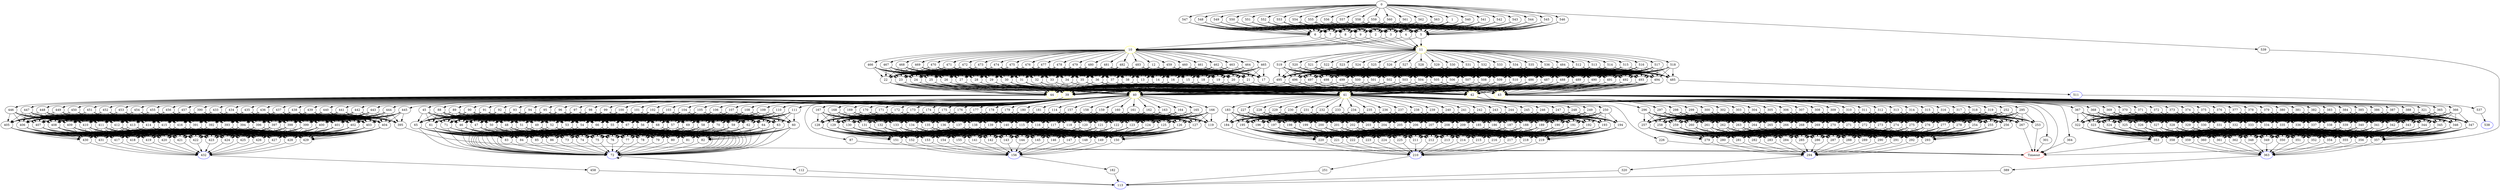digraph G {
	0 -> 1;
	0 -> 539;
	0 -> 540;
	0 -> 541;
	0 -> 542;
	0 -> 543;
	0 -> 544;
	0 -> 545;
	0 -> 546;
	0 -> 547;
	0 -> 548;
	0 -> 549;
	0 -> 550;
	0 -> 551;
	0 -> 552;
	0 -> 553;
	0 -> 554;
	0 -> 555;
	0 -> 556;
	0 -> 557;
	0 -> 558;
	0 -> 559;
	0 -> 560;
	0 -> 561;
	0 -> 562;
	0 -> 563;
	1 -> 2;
	1 -> 3;
	1 -> 4;
	1 -> 5;
	1 -> 6;
	1 -> 7;
	1 -> 8;
	1 -> 9;
	2 -> "10";
10 [color=yellow];
	2 -> "11";
11 [color=yellow];
	3 -> "10";
10 [color=yellow];
	3 -> "11";
11 [color=yellow];
	4 -> "10";
10 [color=yellow];
	4 -> "11";
11 [color=yellow];
	5 -> "10";
10 [color=yellow];
	5 -> "11";
11 [color=yellow];
	6 -> "10";
10 [color=yellow];
	6 -> "11";
11 [color=yellow];
	7 -> "10";
10 [color=yellow];
	7 -> "11";
11 [color=yellow];
	8 -> "10";
10 [color=yellow];
	8 -> "11";
11 [color=yellow];
	9 -> "10";
10 [color=yellow];
	9 -> "11";
11 [color=yellow];
	10 -> 12;
	10 -> 459;
	10 -> 460;
	10 -> 461;
	10 -> 462;
	10 -> 463;
	10 -> 464;
	10 -> 465;
	10 -> 466;
	10 -> 467;
	10 -> 468;
	10 -> 469;
	10 -> 470;
	10 -> 471;
	10 -> 472;
	10 -> 473;
	10 -> 474;
	10 -> 475;
	10 -> 476;
	10 -> 477;
	10 -> 478;
	10 -> 479;
	10 -> 480;
	10 -> 481;
	10 -> 482;
	10 -> 483;
	11 -> 484;
	11 -> 512;
	11 -> 513;
	11 -> 514;
	11 -> 515;
	11 -> 516;
	11 -> 517;
	11 -> 518;
	11 -> 519;
	11 -> 520;
	11 -> 521;
	11 -> 522;
	11 -> 523;
	11 -> 524;
	11 -> 525;
	11 -> 526;
	11 -> 527;
	11 -> 528;
	11 -> 529;
	11 -> 530;
	11 -> 531;
	11 -> 532;
	11 -> 533;
	11 -> 534;
	11 -> 535;
	11 -> 536;
	12 -> 13;
	12 -> 14;
	12 -> 15;
	12 -> 16;
	12 -> 17;
	12 -> 18;
	12 -> 19;
	12 -> 20;
	12 -> 21;
	12 -> 22;
	12 -> 23;
	12 -> 24;
	12 -> 25;
	12 -> 26;
	12 -> 27;
	12 -> 28;
	12 -> 29;
	12 -> 30;
	12 -> 31;
	12 -> 32;
	12 -> 33;
	12 -> 34;
	12 -> 35;
	12 -> 36;
	12 -> 37;
	12 -> 38;
	13 -> "39";
39 [color=yellow];
	13 -> "40";
40 [color=yellow];
	13 -> "41";
41 [color=yellow];
	13 -> "42";
42 [color=yellow];
	13 -> "43";
43 [color=yellow];
	13 -> "44";
44 [color=yellow];
	14 -> "39";
39 [color=yellow];
	14 -> "40";
40 [color=yellow];
	14 -> "41";
41 [color=yellow];
	14 -> "42";
42 [color=yellow];
	14 -> "43";
43 [color=yellow];
	14 -> "44";
44 [color=yellow];
	15 -> "39";
39 [color=yellow];
	15 -> "40";
40 [color=yellow];
	15 -> "41";
41 [color=yellow];
	15 -> "42";
42 [color=yellow];
	15 -> "43";
43 [color=yellow];
	15 -> "44";
44 [color=yellow];
	16 -> "39";
39 [color=yellow];
	16 -> "40";
40 [color=yellow];
	16 -> "41";
41 [color=yellow];
	16 -> "42";
42 [color=yellow];
	16 -> "43";
43 [color=yellow];
	16 -> "44";
44 [color=yellow];
	17 -> "Timeout";
Timeout [color=red];
	18 -> "39";
39 [color=yellow];
	18 -> "40";
40 [color=yellow];
	18 -> "41";
41 [color=yellow];
	18 -> "42";
42 [color=yellow];
	18 -> "43";
43 [color=yellow];
	18 -> "44";
44 [color=yellow];
	19 -> "39";
39 [color=yellow];
	19 -> "40";
40 [color=yellow];
	19 -> "41";
41 [color=yellow];
	19 -> "42";
42 [color=yellow];
	19 -> "43";
43 [color=yellow];
	19 -> "44";
44 [color=yellow];
	20 -> "39";
39 [color=yellow];
	20 -> "40";
40 [color=yellow];
	20 -> "41";
41 [color=yellow];
	20 -> "42";
42 [color=yellow];
	20 -> "43";
43 [color=yellow];
	20 -> "44";
44 [color=yellow];
	21 -> "39";
39 [color=yellow];
	21 -> "40";
40 [color=yellow];
	21 -> "41";
41 [color=yellow];
	21 -> "42";
42 [color=yellow];
	21 -> "43";
43 [color=yellow];
	21 -> "44";
44 [color=yellow];
	22 -> "39";
39 [color=yellow];
	22 -> "40";
40 [color=yellow];
	22 -> "41";
41 [color=yellow];
	22 -> "42";
42 [color=yellow];
	22 -> "43";
43 [color=yellow];
	22 -> "44";
44 [color=yellow];
	23 -> "39";
39 [color=yellow];
	23 -> "40";
40 [color=yellow];
	23 -> "41";
41 [color=yellow];
	23 -> "42";
42 [color=yellow];
	23 -> "43";
43 [color=yellow];
	23 -> "44";
44 [color=yellow];
	24 -> "39";
39 [color=yellow];
	24 -> "40";
40 [color=yellow];
	24 -> "41";
41 [color=yellow];
	24 -> "42";
42 [color=yellow];
	24 -> "43";
43 [color=yellow];
	24 -> "44";
44 [color=yellow];
	25 -> "39";
39 [color=yellow];
	25 -> "40";
40 [color=yellow];
	25 -> "41";
41 [color=yellow];
	25 -> "42";
42 [color=yellow];
	25 -> "43";
43 [color=yellow];
	25 -> "44";
44 [color=yellow];
	26 -> "39";
39 [color=yellow];
	26 -> "40";
40 [color=yellow];
	26 -> "41";
41 [color=yellow];
	26 -> "42";
42 [color=yellow];
	26 -> "43";
43 [color=yellow];
	26 -> "44";
44 [color=yellow];
	27 -> "39";
39 [color=yellow];
	27 -> "40";
40 [color=yellow];
	27 -> "41";
41 [color=yellow];
	27 -> "42";
42 [color=yellow];
	27 -> "43";
43 [color=yellow];
	27 -> "44";
44 [color=yellow];
	28 -> "39";
39 [color=yellow];
	28 -> "40";
40 [color=yellow];
	28 -> "41";
41 [color=yellow];
	28 -> "42";
42 [color=yellow];
	28 -> "43";
43 [color=yellow];
	28 -> "44";
44 [color=yellow];
	29 -> "39";
39 [color=yellow];
	29 -> "40";
40 [color=yellow];
	29 -> "41";
41 [color=yellow];
	29 -> "42";
42 [color=yellow];
	29 -> "43";
43 [color=yellow];
	29 -> "44";
44 [color=yellow];
	30 -> "39";
39 [color=yellow];
	30 -> "40";
40 [color=yellow];
	30 -> "41";
41 [color=yellow];
	30 -> "42";
42 [color=yellow];
	30 -> "43";
43 [color=yellow];
	30 -> "44";
44 [color=yellow];
	31 -> "39";
39 [color=yellow];
	31 -> "40";
40 [color=yellow];
	31 -> "41";
41 [color=yellow];
	31 -> "42";
42 [color=yellow];
	31 -> "43";
43 [color=yellow];
	31 -> "44";
44 [color=yellow];
	32 -> "39";
39 [color=yellow];
	32 -> "40";
40 [color=yellow];
	32 -> "41";
41 [color=yellow];
	32 -> "42";
42 [color=yellow];
	32 -> "43";
43 [color=yellow];
	32 -> "44";
44 [color=yellow];
	33 -> "39";
39 [color=yellow];
	33 -> "40";
40 [color=yellow];
	33 -> "41";
41 [color=yellow];
	33 -> "42";
42 [color=yellow];
	33 -> "43";
43 [color=yellow];
	33 -> "44";
44 [color=yellow];
	34 -> "39";
39 [color=yellow];
	34 -> "40";
40 [color=yellow];
	34 -> "41";
41 [color=yellow];
	34 -> "42";
42 [color=yellow];
	34 -> "43";
43 [color=yellow];
	34 -> "44";
44 [color=yellow];
	35 -> "39";
39 [color=yellow];
	35 -> "40";
40 [color=yellow];
	35 -> "41";
41 [color=yellow];
	35 -> "42";
42 [color=yellow];
	35 -> "43";
43 [color=yellow];
	35 -> "44";
44 [color=yellow];
	36 -> "39";
39 [color=yellow];
	36 -> "40";
40 [color=yellow];
	36 -> "41";
41 [color=yellow];
	36 -> "42";
42 [color=yellow];
	36 -> "43";
43 [color=yellow];
	36 -> "44";
44 [color=yellow];
	37 -> "39";
39 [color=yellow];
	37 -> "40";
40 [color=yellow];
	37 -> "41";
41 [color=yellow];
	37 -> "42";
42 [color=yellow];
	37 -> "43";
43 [color=yellow];
	37 -> "44";
44 [color=yellow];
	38 -> "39";
39 [color=yellow];
	38 -> "40";
40 [color=yellow];
	38 -> "41";
41 [color=yellow];
	38 -> "42";
42 [color=yellow];
	38 -> "43";
43 [color=yellow];
	38 -> "44";
44 [color=yellow];
	39 -> 45;
	39 -> 87;
	39 -> 88;
	39 -> 89;
	39 -> 90;
	39 -> 91;
	39 -> 92;
	39 -> 93;
	39 -> 94;
	39 -> 95;
	39 -> 96;
	39 -> 97;
	39 -> 98;
	39 -> 99;
	39 -> 100;
	39 -> 101;
	39 -> 102;
	39 -> 103;
	39 -> 104;
	39 -> 105;
	39 -> 106;
	39 -> 107;
	39 -> 108;
	39 -> 109;
	39 -> 110;
	39 -> 111;
	40 -> 114;
	40 -> 157;
	40 -> 158;
	40 -> 159;
	40 -> 160;
	40 -> 161;
	40 -> 162;
	40 -> 163;
	40 -> 164;
	40 -> 165;
	40 -> 166;
	40 -> 167;
	40 -> 168;
	40 -> 169;
	40 -> 170;
	40 -> 171;
	40 -> 172;
	40 -> 173;
	40 -> 174;
	40 -> 175;
	40 -> 176;
	40 -> 177;
	40 -> 178;
	40 -> 179;
	40 -> 180;
	40 -> 181;
	41 -> 183;
	41 -> 226;
	41 -> 227;
	41 -> 228;
	41 -> 229;
	41 -> 230;
	41 -> 231;
	41 -> 232;
	41 -> 233;
	41 -> 234;
	41 -> 235;
	41 -> 236;
	41 -> 237;
	41 -> 238;
	41 -> 239;
	41 -> 240;
	41 -> 241;
	41 -> 242;
	41 -> 243;
	41 -> 244;
	41 -> 245;
	41 -> 246;
	41 -> 247;
	41 -> 248;
	41 -> 249;
	41 -> 250;
	42 -> 252;
	42 -> 295;
	42 -> 296;
	42 -> 297;
	42 -> 298;
	42 -> 299;
	42 -> 300;
	42 -> 301;
	42 -> 302;
	42 -> 303;
	42 -> 304;
	42 -> 305;
	42 -> 306;
	42 -> 307;
	42 -> 308;
	42 -> 309;
	42 -> 310;
	42 -> 311;
	42 -> 312;
	42 -> 313;
	42 -> 314;
	42 -> 315;
	42 -> 316;
	42 -> 317;
	42 -> 318;
	42 -> 319;
	43 -> 321;
	43 -> 364;
	43 -> 365;
	43 -> 366;
	43 -> 367;
	43 -> 368;
	43 -> 369;
	43 -> 370;
	43 -> 371;
	43 -> 372;
	43 -> 373;
	43 -> 374;
	43 -> 375;
	43 -> 376;
	43 -> 377;
	43 -> 378;
	43 -> 379;
	43 -> 380;
	43 -> 381;
	43 -> 382;
	43 -> 383;
	43 -> 384;
	43 -> 385;
	43 -> 386;
	43 -> 387;
	43 -> 388;
	44 -> 390;
	44 -> 433;
	44 -> 434;
	44 -> 435;
	44 -> 436;
	44 -> 437;
	44 -> 438;
	44 -> 439;
	44 -> 440;
	44 -> 441;
	44 -> 442;
	44 -> 443;
	44 -> 444;
	44 -> 445;
	44 -> 446;
	44 -> 447;
	44 -> 448;
	44 -> 449;
	44 -> 450;
	44 -> 451;
	44 -> 452;
	44 -> 453;
	44 -> 454;
	44 -> 455;
	44 -> 456;
	44 -> 457;
	45 -> 46;
	45 -> 47;
	45 -> 48;
	45 -> 49;
	45 -> 50;
	45 -> 51;
	45 -> 52;
	45 -> 53;
	45 -> 54;
	45 -> 55;
	45 -> 56;
	45 -> 57;
	45 -> 58;
	45 -> 59;
	45 -> 60;
	45 -> 61;
	45 -> 62;
	45 -> 63;
	45 -> 64;
	45 -> 65;
	45 -> 66;
	45 -> 67;
	45 -> 68;
	45 -> 69;
	45 -> 70;
	45 -> 71;
	46 -> "72";
72 [color=blue];
	46 -> 73;
	46 -> 74;
	46 -> 75;
	46 -> 76;
	46 -> 77;
	46 -> 78;
	46 -> 79;
	46 -> 80;
	46 -> 81;
	46 -> 82;
	46 -> 83;
	46 -> 84;
	46 -> 85;
	46 -> 86;
	47 -> "72";
72 [color=blue];
	47 -> 73;
	47 -> 74;
	47 -> 75;
	47 -> 76;
	47 -> 77;
	47 -> 78;
	47 -> 79;
	47 -> 80;
	47 -> 81;
	47 -> 82;
	47 -> 83;
	47 -> 84;
	47 -> 85;
	47 -> 86;
	48 -> "72";
72 [color=blue];
	48 -> 73;
	48 -> 74;
	48 -> 75;
	48 -> 76;
	48 -> 77;
	48 -> 78;
	48 -> 79;
	48 -> 80;
	48 -> 81;
	48 -> 82;
	48 -> 83;
	48 -> 84;
	48 -> 85;
	48 -> 86;
	49 -> "72";
72 [color=blue];
	49 -> 73;
	49 -> 74;
	49 -> 75;
	49 -> 76;
	49 -> 77;
	49 -> 78;
	49 -> 79;
	49 -> 80;
	49 -> 81;
	49 -> 82;
	49 -> 83;
	49 -> 84;
	49 -> 85;
	49 -> 86;
	50 -> "72";
72 [color=blue];
	50 -> 73;
	50 -> 74;
	50 -> 75;
	50 -> 76;
	50 -> 77;
	50 -> 78;
	50 -> 79;
	50 -> 80;
	50 -> 81;
	50 -> 82;
	50 -> 83;
	50 -> 84;
	50 -> 85;
	50 -> 86;
	51 -> "72";
72 [color=blue];
	51 -> 73;
	51 -> 74;
	51 -> 75;
	51 -> 76;
	51 -> 77;
	51 -> 78;
	51 -> 79;
	51 -> 80;
	51 -> 81;
	51 -> 82;
	51 -> 83;
	51 -> 84;
	51 -> 85;
	51 -> 86;
	52 -> "72";
72 [color=blue];
	52 -> 73;
	52 -> 74;
	52 -> 75;
	52 -> 76;
	52 -> 77;
	52 -> 78;
	52 -> 79;
	52 -> 80;
	52 -> 81;
	52 -> 82;
	52 -> 83;
	52 -> 84;
	52 -> 85;
	52 -> 86;
	53 -> "72";
72 [color=blue];
	53 -> 73;
	53 -> 74;
	53 -> 75;
	53 -> 76;
	53 -> 77;
	53 -> 78;
	53 -> 79;
	53 -> 80;
	53 -> 81;
	53 -> 82;
	53 -> 83;
	53 -> 84;
	53 -> 85;
	53 -> 86;
	54 -> "72";
72 [color=blue];
	54 -> 73;
	54 -> 74;
	54 -> 75;
	54 -> 76;
	54 -> 77;
	54 -> 78;
	54 -> 79;
	54 -> 80;
	54 -> 81;
	54 -> 82;
	54 -> 83;
	54 -> 84;
	54 -> 85;
	54 -> 86;
	55 -> "72";
72 [color=blue];
	55 -> 73;
	55 -> 74;
	55 -> 75;
	55 -> 76;
	55 -> 77;
	55 -> 78;
	55 -> 79;
	55 -> 80;
	55 -> 81;
	55 -> 82;
	55 -> 83;
	55 -> 84;
	55 -> 85;
	55 -> 86;
	56 -> "72";
72 [color=blue];
	56 -> 73;
	56 -> 74;
	56 -> 75;
	56 -> 76;
	56 -> 77;
	56 -> 78;
	56 -> 79;
	56 -> 80;
	56 -> 81;
	56 -> 82;
	56 -> 83;
	56 -> 84;
	56 -> 85;
	56 -> 86;
	57 -> "72";
72 [color=blue];
	57 -> 73;
	57 -> 74;
	57 -> 75;
	57 -> 76;
	57 -> 77;
	57 -> 78;
	57 -> 79;
	57 -> 80;
	57 -> 81;
	57 -> 82;
	57 -> 83;
	57 -> 84;
	57 -> 85;
	57 -> 86;
	58 -> "72";
72 [color=blue];
	58 -> 73;
	58 -> 74;
	58 -> 75;
	58 -> 76;
	58 -> 77;
	58 -> 78;
	58 -> 79;
	58 -> 80;
	58 -> 81;
	58 -> 82;
	58 -> 83;
	58 -> 84;
	58 -> 85;
	58 -> 86;
	59 -> "72";
72 [color=blue];
	59 -> 73;
	59 -> 74;
	59 -> 75;
	59 -> 76;
	59 -> 77;
	59 -> 78;
	59 -> 79;
	59 -> 80;
	59 -> 81;
	59 -> 82;
	59 -> 83;
	59 -> 84;
	59 -> 85;
	59 -> 86;
	60 -> "72";
72 [color=blue];
	60 -> 73;
	60 -> 74;
	60 -> 75;
	60 -> 76;
	60 -> 77;
	60 -> 78;
	60 -> 79;
	60 -> 80;
	60 -> 81;
	60 -> 82;
	60 -> 83;
	60 -> 84;
	60 -> 85;
	60 -> 86;
	61 -> "72";
72 [color=blue];
	61 -> 73;
	61 -> 74;
	61 -> 75;
	61 -> 76;
	61 -> 77;
	61 -> 78;
	61 -> 79;
	61 -> 80;
	61 -> 81;
	61 -> 82;
	61 -> 83;
	61 -> 84;
	61 -> 85;
	61 -> 86;
	62 -> "72";
72 [color=blue];
	62 -> 73;
	62 -> 74;
	62 -> 75;
	62 -> 76;
	62 -> 77;
	62 -> 78;
	62 -> 79;
	62 -> 80;
	62 -> 81;
	62 -> 82;
	62 -> 83;
	62 -> 84;
	62 -> 85;
	62 -> 86;
	63 -> "72";
72 [color=blue];
	63 -> 73;
	63 -> 74;
	63 -> 75;
	63 -> 76;
	63 -> 77;
	63 -> 78;
	63 -> 79;
	63 -> 80;
	63 -> 81;
	63 -> 82;
	63 -> 83;
	63 -> 84;
	63 -> 85;
	63 -> 86;
	64 -> "72";
72 [color=blue];
	64 -> 73;
	64 -> 74;
	64 -> 75;
	64 -> 76;
	64 -> 77;
	64 -> 78;
	64 -> 79;
	64 -> 80;
	64 -> 81;
	64 -> 82;
	64 -> 83;
	64 -> 84;
	64 -> 85;
	64 -> 86;
	65 -> "72";
72 [color=blue];
	65 -> 73;
	65 -> 74;
	65 -> 75;
	65 -> 76;
	65 -> 77;
	65 -> 78;
	65 -> 79;
	65 -> 80;
	65 -> 81;
	65 -> 82;
	65 -> 83;
	65 -> 84;
	65 -> 85;
	65 -> 86;
	66 -> "72";
72 [color=blue];
	66 -> 73;
	66 -> 74;
	66 -> 75;
	66 -> 76;
	66 -> 77;
	66 -> 78;
	66 -> 79;
	66 -> 80;
	66 -> 81;
	66 -> 82;
	66 -> 83;
	66 -> 84;
	66 -> 85;
	66 -> 86;
	67 -> "72";
72 [color=blue];
	67 -> 73;
	67 -> 74;
	67 -> 75;
	67 -> 76;
	67 -> 77;
	67 -> 78;
	67 -> 79;
	67 -> 80;
	67 -> 81;
	67 -> 82;
	67 -> 83;
	67 -> 84;
	67 -> 85;
	67 -> 86;
	68 -> "72";
72 [color=blue];
	68 -> 73;
	68 -> 74;
	68 -> 75;
	68 -> 76;
	68 -> 77;
	68 -> 78;
	68 -> 79;
	68 -> 80;
	68 -> 81;
	68 -> 82;
	68 -> 83;
	68 -> 84;
	68 -> 85;
	68 -> 86;
	69 -> "72";
72 [color=blue];
	69 -> 73;
	69 -> 74;
	69 -> 75;
	69 -> 76;
	69 -> 77;
	69 -> 78;
	69 -> 79;
	69 -> 80;
	69 -> 81;
	69 -> 82;
	69 -> 83;
	69 -> 84;
	69 -> 85;
	69 -> 86;
	70 -> "72";
72 [color=blue];
	70 -> 73;
	70 -> 74;
	70 -> 75;
	70 -> 76;
	70 -> 77;
	70 -> 78;
	70 -> 79;
	70 -> 80;
	70 -> 81;
	70 -> 82;
	70 -> 83;
	70 -> 84;
	70 -> 85;
	70 -> 86;
	71 -> "72";
72 [color=blue];
	71 -> 73;
	71 -> 74;
	71 -> 75;
	71 -> 76;
	71 -> 77;
	71 -> 78;
	71 -> 79;
	71 -> 80;
	71 -> 81;
	71 -> 82;
	71 -> 83;
	71 -> 84;
	71 -> 85;
	71 -> 86;
	72 -> "72";
72 [color=blue];
	72 -> 112;
	73 -> "72";
72 [color=blue];
	74 -> "72";
72 [color=blue];
	75 -> "72";
72 [color=blue];
	76 -> "72";
72 [color=blue];
	77 -> "72";
72 [color=blue];
	78 -> "72";
72 [color=blue];
	79 -> "72";
72 [color=blue];
	80 -> "72";
72 [color=blue];
	81 -> "72";
72 [color=blue];
	82 -> "72";
72 [color=blue];
	83 -> "72";
72 [color=blue];
	84 -> "72";
72 [color=blue];
	85 -> "72";
72 [color=blue];
	86 -> "72";
72 [color=blue];
	87 -> "Timeout";
Timeout [color=red];
	88 -> 46;
	88 -> 47;
	88 -> 48;
	88 -> 49;
	88 -> 50;
	88 -> 51;
	88 -> 52;
	88 -> 53;
	88 -> 54;
	88 -> 55;
	88 -> 56;
	88 -> 57;
	88 -> 58;
	88 -> 59;
	88 -> 60;
	88 -> 61;
	88 -> 62;
	88 -> 63;
	88 -> 64;
	88 -> 65;
	88 -> 66;
	88 -> 67;
	88 -> 68;
	88 -> 69;
	88 -> 70;
	88 -> 71;
	89 -> 46;
	89 -> 47;
	89 -> 48;
	89 -> 49;
	89 -> 50;
	89 -> 51;
	89 -> 52;
	89 -> 53;
	89 -> 54;
	89 -> 55;
	89 -> 56;
	89 -> 57;
	89 -> 58;
	89 -> 59;
	89 -> 60;
	89 -> 61;
	89 -> 62;
	89 -> 63;
	89 -> 64;
	89 -> 65;
	89 -> 66;
	89 -> 67;
	89 -> 68;
	89 -> 69;
	89 -> 70;
	89 -> 71;
	90 -> 46;
	90 -> 47;
	90 -> 48;
	90 -> 49;
	90 -> 50;
	90 -> 51;
	90 -> 52;
	90 -> 53;
	90 -> 54;
	90 -> 55;
	90 -> 56;
	90 -> 57;
	90 -> 58;
	90 -> 59;
	90 -> 60;
	90 -> 61;
	90 -> 62;
	90 -> 63;
	90 -> 64;
	90 -> 65;
	90 -> 66;
	90 -> 67;
	90 -> 68;
	90 -> 69;
	90 -> 70;
	90 -> 71;
	91 -> 46;
	91 -> 47;
	91 -> 48;
	91 -> 49;
	91 -> 50;
	91 -> 51;
	91 -> 52;
	91 -> 53;
	91 -> 54;
	91 -> 55;
	91 -> 56;
	91 -> 57;
	91 -> 58;
	91 -> 59;
	91 -> 60;
	91 -> 61;
	91 -> 62;
	91 -> 63;
	91 -> 64;
	91 -> 65;
	91 -> 66;
	91 -> 67;
	91 -> 68;
	91 -> 69;
	91 -> 70;
	91 -> 71;
	92 -> 46;
	92 -> 47;
	92 -> 48;
	92 -> 49;
	92 -> 50;
	92 -> 51;
	92 -> 52;
	92 -> 53;
	92 -> 54;
	92 -> 55;
	92 -> 56;
	92 -> 57;
	92 -> 58;
	92 -> 59;
	92 -> 60;
	92 -> 61;
	92 -> 62;
	92 -> 63;
	92 -> 64;
	92 -> 65;
	92 -> 66;
	92 -> 67;
	92 -> 68;
	92 -> 69;
	92 -> 70;
	92 -> 71;
	93 -> 46;
	93 -> 47;
	93 -> 48;
	93 -> 49;
	93 -> 50;
	93 -> 51;
	93 -> 52;
	93 -> 53;
	93 -> 54;
	93 -> 55;
	93 -> 56;
	93 -> 57;
	93 -> 58;
	93 -> 59;
	93 -> 60;
	93 -> 61;
	93 -> 62;
	93 -> 63;
	93 -> 64;
	93 -> 65;
	93 -> 66;
	93 -> 67;
	93 -> 68;
	93 -> 69;
	93 -> 70;
	93 -> 71;
	94 -> 46;
	94 -> 47;
	94 -> 48;
	94 -> 49;
	94 -> 50;
	94 -> 51;
	94 -> 52;
	94 -> 53;
	94 -> 54;
	94 -> 55;
	94 -> 56;
	94 -> 57;
	94 -> 58;
	94 -> 59;
	94 -> 60;
	94 -> 61;
	94 -> 62;
	94 -> 63;
	94 -> 64;
	94 -> 65;
	94 -> 66;
	94 -> 67;
	94 -> 68;
	94 -> 69;
	94 -> 70;
	94 -> 71;
	95 -> 46;
	95 -> 47;
	95 -> 48;
	95 -> 49;
	95 -> 50;
	95 -> 51;
	95 -> 52;
	95 -> 53;
	95 -> 54;
	95 -> 55;
	95 -> 56;
	95 -> 57;
	95 -> 58;
	95 -> 59;
	95 -> 60;
	95 -> 61;
	95 -> 62;
	95 -> 63;
	95 -> 64;
	95 -> 65;
	95 -> 66;
	95 -> 67;
	95 -> 68;
	95 -> 69;
	95 -> 70;
	95 -> 71;
	96 -> 46;
	96 -> 47;
	96 -> 48;
	96 -> 49;
	96 -> 50;
	96 -> 51;
	96 -> 52;
	96 -> 53;
	96 -> 54;
	96 -> 55;
	96 -> 56;
	96 -> 57;
	96 -> 58;
	96 -> 59;
	96 -> 60;
	96 -> 61;
	96 -> 62;
	96 -> 63;
	96 -> 64;
	96 -> 65;
	96 -> 66;
	96 -> 67;
	96 -> 68;
	96 -> 69;
	96 -> 70;
	96 -> 71;
	97 -> 46;
	97 -> 47;
	97 -> 48;
	97 -> 49;
	97 -> 50;
	97 -> 51;
	97 -> 52;
	97 -> 53;
	97 -> 54;
	97 -> 55;
	97 -> 56;
	97 -> 57;
	97 -> 58;
	97 -> 59;
	97 -> 60;
	97 -> 61;
	97 -> 62;
	97 -> 63;
	97 -> 64;
	97 -> 65;
	97 -> 66;
	97 -> 67;
	97 -> 68;
	97 -> 69;
	97 -> 70;
	97 -> 71;
	98 -> 46;
	98 -> 47;
	98 -> 48;
	98 -> 49;
	98 -> 50;
	98 -> 51;
	98 -> 52;
	98 -> 53;
	98 -> 54;
	98 -> 55;
	98 -> 56;
	98 -> 57;
	98 -> 58;
	98 -> 59;
	98 -> 60;
	98 -> 61;
	98 -> 62;
	98 -> 63;
	98 -> 64;
	98 -> 65;
	98 -> 66;
	98 -> 67;
	98 -> 68;
	98 -> 69;
	98 -> 70;
	98 -> 71;
	99 -> 46;
	99 -> 47;
	99 -> 48;
	99 -> 49;
	99 -> 50;
	99 -> 51;
	99 -> 52;
	99 -> 53;
	99 -> 54;
	99 -> 55;
	99 -> 56;
	99 -> 57;
	99 -> 58;
	99 -> 59;
	99 -> 60;
	99 -> 61;
	99 -> 62;
	99 -> 63;
	99 -> 64;
	99 -> 65;
	99 -> 66;
	99 -> 67;
	99 -> 68;
	99 -> 69;
	99 -> 70;
	99 -> 71;
	100 -> 46;
	100 -> 47;
	100 -> 48;
	100 -> 49;
	100 -> 50;
	100 -> 51;
	100 -> 52;
	100 -> 53;
	100 -> 54;
	100 -> 55;
	100 -> 56;
	100 -> 57;
	100 -> 58;
	100 -> 59;
	100 -> 60;
	100 -> 61;
	100 -> 62;
	100 -> 63;
	100 -> 64;
	100 -> 65;
	100 -> 66;
	100 -> 67;
	100 -> 68;
	100 -> 69;
	100 -> 70;
	100 -> 71;
	101 -> 46;
	101 -> 47;
	101 -> 48;
	101 -> 49;
	101 -> 50;
	101 -> 51;
	101 -> 52;
	101 -> 53;
	101 -> 54;
	101 -> 55;
	101 -> 56;
	101 -> 57;
	101 -> 58;
	101 -> 59;
	101 -> 60;
	101 -> 61;
	101 -> 62;
	101 -> 63;
	101 -> 64;
	101 -> 65;
	101 -> 66;
	101 -> 67;
	101 -> 68;
	101 -> 69;
	101 -> 70;
	101 -> 71;
	102 -> 46;
	102 -> 47;
	102 -> 48;
	102 -> 49;
	102 -> 50;
	102 -> 51;
	102 -> 52;
	102 -> 53;
	102 -> 54;
	102 -> 55;
	102 -> 56;
	102 -> 57;
	102 -> 58;
	102 -> 59;
	102 -> 60;
	102 -> 61;
	102 -> 62;
	102 -> 63;
	102 -> 64;
	102 -> 65;
	102 -> 66;
	102 -> 67;
	102 -> 68;
	102 -> 69;
	102 -> 70;
	102 -> 71;
	103 -> 46;
	103 -> 47;
	103 -> 48;
	103 -> 49;
	103 -> 50;
	103 -> 51;
	103 -> 52;
	103 -> 53;
	103 -> 54;
	103 -> 55;
	103 -> 56;
	103 -> 57;
	103 -> 58;
	103 -> 59;
	103 -> 60;
	103 -> 61;
	103 -> 62;
	103 -> 63;
	103 -> 64;
	103 -> 65;
	103 -> 66;
	103 -> 67;
	103 -> 68;
	103 -> 69;
	103 -> 70;
	103 -> 71;
	104 -> 46;
	104 -> 47;
	104 -> 48;
	104 -> 49;
	104 -> 50;
	104 -> 51;
	104 -> 52;
	104 -> 53;
	104 -> 54;
	104 -> 55;
	104 -> 56;
	104 -> 57;
	104 -> 58;
	104 -> 59;
	104 -> 60;
	104 -> 61;
	104 -> 62;
	104 -> 63;
	104 -> 64;
	104 -> 65;
	104 -> 66;
	104 -> 67;
	104 -> 68;
	104 -> 69;
	104 -> 70;
	104 -> 71;
	105 -> 46;
	105 -> 47;
	105 -> 48;
	105 -> 49;
	105 -> 50;
	105 -> 51;
	105 -> 52;
	105 -> 53;
	105 -> 54;
	105 -> 55;
	105 -> 56;
	105 -> 57;
	105 -> 58;
	105 -> 59;
	105 -> 60;
	105 -> 61;
	105 -> 62;
	105 -> 63;
	105 -> 64;
	105 -> 65;
	105 -> 66;
	105 -> 67;
	105 -> 68;
	105 -> 69;
	105 -> 70;
	105 -> 71;
	106 -> 46;
	106 -> 47;
	106 -> 48;
	106 -> 49;
	106 -> 50;
	106 -> 51;
	106 -> 52;
	106 -> 53;
	106 -> 54;
	106 -> 55;
	106 -> 56;
	106 -> 57;
	106 -> 58;
	106 -> 59;
	106 -> 60;
	106 -> 61;
	106 -> 62;
	106 -> 63;
	106 -> 64;
	106 -> 65;
	106 -> 66;
	106 -> 67;
	106 -> 68;
	106 -> 69;
	106 -> 70;
	106 -> 71;
	107 -> 46;
	107 -> 47;
	107 -> 48;
	107 -> 49;
	107 -> 50;
	107 -> 51;
	107 -> 52;
	107 -> 53;
	107 -> 54;
	107 -> 55;
	107 -> 56;
	107 -> 57;
	107 -> 58;
	107 -> 59;
	107 -> 60;
	107 -> 61;
	107 -> 62;
	107 -> 63;
	107 -> 64;
	107 -> 65;
	107 -> 66;
	107 -> 67;
	107 -> 68;
	107 -> 69;
	107 -> 70;
	107 -> 71;
	108 -> 46;
	108 -> 47;
	108 -> 48;
	108 -> 49;
	108 -> 50;
	108 -> 51;
	108 -> 52;
	108 -> 53;
	108 -> 54;
	108 -> 55;
	108 -> 56;
	108 -> 57;
	108 -> 58;
	108 -> 59;
	108 -> 60;
	108 -> 61;
	108 -> 62;
	108 -> 63;
	108 -> 64;
	108 -> 65;
	108 -> 66;
	108 -> 67;
	108 -> 68;
	108 -> 69;
	108 -> 70;
	108 -> 71;
	109 -> 46;
	109 -> 47;
	109 -> 48;
	109 -> 49;
	109 -> 50;
	109 -> 51;
	109 -> 52;
	109 -> 53;
	109 -> 54;
	109 -> 55;
	109 -> 56;
	109 -> 57;
	109 -> 58;
	109 -> 59;
	109 -> 60;
	109 -> 61;
	109 -> 62;
	109 -> 63;
	109 -> 64;
	109 -> 65;
	109 -> 66;
	109 -> 67;
	109 -> 68;
	109 -> 69;
	109 -> 70;
	109 -> 71;
	110 -> 46;
	110 -> 47;
	110 -> 48;
	110 -> 49;
	110 -> 50;
	110 -> 51;
	110 -> 52;
	110 -> 53;
	110 -> 54;
	110 -> 55;
	110 -> 56;
	110 -> 57;
	110 -> 58;
	110 -> 59;
	110 -> 60;
	110 -> 61;
	110 -> 62;
	110 -> 63;
	110 -> 64;
	110 -> 65;
	110 -> 66;
	110 -> 67;
	110 -> 68;
	110 -> 69;
	110 -> 70;
	110 -> 71;
	111 -> 46;
	111 -> 47;
	111 -> 48;
	111 -> 49;
	111 -> 50;
	111 -> 51;
	111 -> 52;
	111 -> 53;
	111 -> 54;
	111 -> 55;
	111 -> 56;
	111 -> 57;
	111 -> 58;
	111 -> 59;
	111 -> 60;
	111 -> 61;
	111 -> 62;
	111 -> 63;
	111 -> 64;
	111 -> 65;
	111 -> 66;
	111 -> 67;
	111 -> 68;
	111 -> 69;
	111 -> 70;
	111 -> 71;
	112 -> "113";
113 [color=blue];
	114 -> 115;
	114 -> 116;
	114 -> 117;
	114 -> 118;
	114 -> 119;
	114 -> 120;
	114 -> 121;
	114 -> 122;
	114 -> 123;
	114 -> 124;
	114 -> 125;
	114 -> 126;
	114 -> 127;
	114 -> 128;
	114 -> 129;
	114 -> 130;
	114 -> 131;
	114 -> 132;
	114 -> 133;
	114 -> 134;
	114 -> 135;
	114 -> 136;
	114 -> 137;
	114 -> 138;
	114 -> 139;
	114 -> 140;
	115 -> 141;
	115 -> 142;
	115 -> 143;
	115 -> 144;
	115 -> 145;
	115 -> 146;
	115 -> 147;
	115 -> 148;
	115 -> 149;
	115 -> 150;
	115 -> 151;
	115 -> 152;
	115 -> 153;
	115 -> 154;
	115 -> 155;
	116 -> 141;
	116 -> 142;
	116 -> 143;
	116 -> 144;
	116 -> 145;
	116 -> 146;
	116 -> 147;
	116 -> 148;
	116 -> 149;
	116 -> 150;
	116 -> 151;
	116 -> 152;
	116 -> 153;
	116 -> 154;
	116 -> 155;
	117 -> 141;
	117 -> 142;
	117 -> 143;
	117 -> 144;
	117 -> 145;
	117 -> 146;
	117 -> 147;
	117 -> 148;
	117 -> 149;
	117 -> 150;
	117 -> 151;
	117 -> 152;
	117 -> 153;
	117 -> 154;
	117 -> 155;
	118 -> 141;
	118 -> 142;
	118 -> 143;
	118 -> 144;
	118 -> 145;
	118 -> 146;
	118 -> 147;
	118 -> 148;
	118 -> 149;
	118 -> 150;
	118 -> 151;
	118 -> 152;
	118 -> 153;
	118 -> 154;
	118 -> 155;
	119 -> "Timeout";
Timeout [color=red];
	120 -> 141;
	120 -> 142;
	120 -> 143;
	120 -> 144;
	120 -> 145;
	120 -> 146;
	120 -> 147;
	120 -> 148;
	120 -> 149;
	120 -> 150;
	120 -> 151;
	120 -> 152;
	120 -> 153;
	120 -> 154;
	120 -> 155;
	121 -> 141;
	121 -> 142;
	121 -> 143;
	121 -> 144;
	121 -> 145;
	121 -> 146;
	121 -> 147;
	121 -> 148;
	121 -> 149;
	121 -> 150;
	121 -> 151;
	121 -> 152;
	121 -> 153;
	121 -> 154;
	121 -> 155;
	122 -> 141;
	122 -> 142;
	122 -> 143;
	122 -> 144;
	122 -> 145;
	122 -> 146;
	122 -> 147;
	122 -> 148;
	122 -> 149;
	122 -> 150;
	122 -> 151;
	122 -> 152;
	122 -> 153;
	122 -> 154;
	122 -> 155;
	123 -> 141;
	123 -> 142;
	123 -> 143;
	123 -> 144;
	123 -> 145;
	123 -> 146;
	123 -> 147;
	123 -> 148;
	123 -> 149;
	123 -> 150;
	123 -> 151;
	123 -> 152;
	123 -> 153;
	123 -> 154;
	123 -> 155;
	124 -> 141;
	124 -> 142;
	124 -> 143;
	124 -> 144;
	124 -> 145;
	124 -> 146;
	124 -> 147;
	124 -> 148;
	124 -> 149;
	124 -> 150;
	124 -> 151;
	124 -> 152;
	124 -> 153;
	124 -> 154;
	124 -> 155;
	125 -> 141;
	125 -> 142;
	125 -> 143;
	125 -> 144;
	125 -> 145;
	125 -> 146;
	125 -> 147;
	125 -> 148;
	125 -> 149;
	125 -> 150;
	125 -> 151;
	125 -> 152;
	125 -> 153;
	125 -> 154;
	125 -> 155;
	126 -> 141;
	126 -> 142;
	126 -> 143;
	126 -> 144;
	126 -> 145;
	126 -> 146;
	126 -> 147;
	126 -> 148;
	126 -> 149;
	126 -> 150;
	126 -> 151;
	126 -> 152;
	126 -> 153;
	126 -> 154;
	126 -> 155;
	127 -> 141;
	127 -> 142;
	127 -> 143;
	127 -> 144;
	127 -> 145;
	127 -> 146;
	127 -> 147;
	127 -> 148;
	127 -> 149;
	127 -> 150;
	127 -> 151;
	127 -> 152;
	127 -> 153;
	127 -> 154;
	127 -> 155;
	128 -> 141;
	128 -> 142;
	128 -> 143;
	128 -> 144;
	128 -> 145;
	128 -> 146;
	128 -> 147;
	128 -> 148;
	128 -> 149;
	128 -> 150;
	128 -> 151;
	128 -> 152;
	128 -> 153;
	128 -> 154;
	128 -> 155;
	129 -> 141;
	129 -> 142;
	129 -> 143;
	129 -> 144;
	129 -> 145;
	129 -> 146;
	129 -> 147;
	129 -> 148;
	129 -> 149;
	129 -> 150;
	129 -> 151;
	129 -> 152;
	129 -> 153;
	129 -> 154;
	129 -> 155;
	130 -> 141;
	130 -> 142;
	130 -> 143;
	130 -> 144;
	130 -> 145;
	130 -> 146;
	130 -> 147;
	130 -> 148;
	130 -> 149;
	130 -> 150;
	130 -> 151;
	130 -> 152;
	130 -> 153;
	130 -> 154;
	130 -> 155;
	131 -> 141;
	131 -> 142;
	131 -> 143;
	131 -> 144;
	131 -> 145;
	131 -> 146;
	131 -> 147;
	131 -> 148;
	131 -> 149;
	131 -> 150;
	131 -> 151;
	131 -> 152;
	131 -> 153;
	131 -> 154;
	131 -> 155;
	132 -> 141;
	132 -> 142;
	132 -> 143;
	132 -> 144;
	132 -> 145;
	132 -> 146;
	132 -> 147;
	132 -> 148;
	132 -> 149;
	132 -> 150;
	132 -> 151;
	132 -> 152;
	132 -> 153;
	132 -> 154;
	132 -> 155;
	133 -> 141;
	133 -> 142;
	133 -> 143;
	133 -> 144;
	133 -> 145;
	133 -> 146;
	133 -> 147;
	133 -> 148;
	133 -> 149;
	133 -> 150;
	133 -> 151;
	133 -> 152;
	133 -> 153;
	133 -> 154;
	133 -> 155;
	134 -> 141;
	134 -> 142;
	134 -> 143;
	134 -> 144;
	134 -> 145;
	134 -> 146;
	134 -> 147;
	134 -> 148;
	134 -> 149;
	134 -> 150;
	134 -> 151;
	134 -> 152;
	134 -> 153;
	134 -> 154;
	134 -> 155;
	135 -> 141;
	135 -> 142;
	135 -> 143;
	135 -> 144;
	135 -> 145;
	135 -> 146;
	135 -> 147;
	135 -> 148;
	135 -> 149;
	135 -> 150;
	135 -> 151;
	135 -> 152;
	135 -> 153;
	135 -> 154;
	135 -> 155;
	136 -> 141;
	136 -> 142;
	136 -> 143;
	136 -> 144;
	136 -> 145;
	136 -> 146;
	136 -> 147;
	136 -> 148;
	136 -> 149;
	136 -> 150;
	136 -> 151;
	136 -> 152;
	136 -> 153;
	136 -> 154;
	136 -> 155;
	137 -> 141;
	137 -> 142;
	137 -> 143;
	137 -> 144;
	137 -> 145;
	137 -> 146;
	137 -> 147;
	137 -> 148;
	137 -> 149;
	137 -> 150;
	137 -> 151;
	137 -> 152;
	137 -> 153;
	137 -> 154;
	137 -> 155;
	138 -> 141;
	138 -> 142;
	138 -> 143;
	138 -> 144;
	138 -> 145;
	138 -> 146;
	138 -> 147;
	138 -> 148;
	138 -> 149;
	138 -> 150;
	138 -> 151;
	138 -> 152;
	138 -> 153;
	138 -> 154;
	138 -> 155;
	139 -> 141;
	139 -> 142;
	139 -> 143;
	139 -> 144;
	139 -> 145;
	139 -> 146;
	139 -> 147;
	139 -> 148;
	139 -> 149;
	139 -> 150;
	139 -> 151;
	139 -> 152;
	139 -> 153;
	139 -> 154;
	139 -> 155;
	140 -> 141;
	140 -> 142;
	140 -> 143;
	140 -> 144;
	140 -> 145;
	140 -> 146;
	140 -> 147;
	140 -> 148;
	140 -> 149;
	140 -> 150;
	140 -> 151;
	140 -> 152;
	140 -> 153;
	140 -> 154;
	140 -> 155;
	141 -> "156";
156 [color=blue];
	142 -> "156";
156 [color=blue];
	143 -> "156";
156 [color=blue];
	144 -> "156";
156 [color=blue];
	145 -> "156";
156 [color=blue];
	146 -> "156";
156 [color=blue];
	147 -> "156";
156 [color=blue];
	148 -> "156";
156 [color=blue];
	149 -> "156";
156 [color=blue];
	150 -> "156";
156 [color=blue];
	151 -> "156";
156 [color=blue];
	152 -> "156";
156 [color=blue];
	153 -> "156";
156 [color=blue];
	154 -> "156";
156 [color=blue];
	155 -> "156";
156 [color=blue];
	156 -> 182;
	157 -> 115;
	157 -> 116;
	157 -> 117;
	157 -> 118;
	157 -> 119;
	157 -> 120;
	157 -> 121;
	157 -> 122;
	157 -> 123;
	157 -> 124;
	157 -> 125;
	157 -> 126;
	157 -> 127;
	157 -> 128;
	157 -> 129;
	157 -> 130;
	157 -> 131;
	157 -> 132;
	157 -> 133;
	157 -> 134;
	157 -> 135;
	157 -> 136;
	157 -> 137;
	157 -> 138;
	157 -> 139;
	157 -> 140;
	158 -> 115;
	158 -> 116;
	158 -> 117;
	158 -> 118;
	158 -> 119;
	158 -> 120;
	158 -> 121;
	158 -> 122;
	158 -> 123;
	158 -> 124;
	158 -> 125;
	158 -> 126;
	158 -> 127;
	158 -> 128;
	158 -> 129;
	158 -> 130;
	158 -> 131;
	158 -> 132;
	158 -> 133;
	158 -> 134;
	158 -> 135;
	158 -> 136;
	158 -> 137;
	158 -> 138;
	158 -> 139;
	158 -> 140;
	159 -> 115;
	159 -> 116;
	159 -> 117;
	159 -> 118;
	159 -> 119;
	159 -> 120;
	159 -> 121;
	159 -> 122;
	159 -> 123;
	159 -> 124;
	159 -> 125;
	159 -> 126;
	159 -> 127;
	159 -> 128;
	159 -> 129;
	159 -> 130;
	159 -> 131;
	159 -> 132;
	159 -> 133;
	159 -> 134;
	159 -> 135;
	159 -> 136;
	159 -> 137;
	159 -> 138;
	159 -> 139;
	159 -> 140;
	160 -> 115;
	160 -> 116;
	160 -> 117;
	160 -> 118;
	160 -> 119;
	160 -> 120;
	160 -> 121;
	160 -> 122;
	160 -> 123;
	160 -> 124;
	160 -> 125;
	160 -> 126;
	160 -> 127;
	160 -> 128;
	160 -> 129;
	160 -> 130;
	160 -> 131;
	160 -> 132;
	160 -> 133;
	160 -> 134;
	160 -> 135;
	160 -> 136;
	160 -> 137;
	160 -> 138;
	160 -> 139;
	160 -> 140;
	161 -> 115;
	161 -> 116;
	161 -> 117;
	161 -> 118;
	161 -> 119;
	161 -> 120;
	161 -> 121;
	161 -> 122;
	161 -> 123;
	161 -> 124;
	161 -> 125;
	161 -> 126;
	161 -> 127;
	161 -> 128;
	161 -> 129;
	161 -> 130;
	161 -> 131;
	161 -> 132;
	161 -> 133;
	161 -> 134;
	161 -> 135;
	161 -> 136;
	161 -> 137;
	161 -> 138;
	161 -> 139;
	161 -> 140;
	162 -> 115;
	162 -> 116;
	162 -> 117;
	162 -> 118;
	162 -> 119;
	162 -> 120;
	162 -> 121;
	162 -> 122;
	162 -> 123;
	162 -> 124;
	162 -> 125;
	162 -> 126;
	162 -> 127;
	162 -> 128;
	162 -> 129;
	162 -> 130;
	162 -> 131;
	162 -> 132;
	162 -> 133;
	162 -> 134;
	162 -> 135;
	162 -> 136;
	162 -> 137;
	162 -> 138;
	162 -> 139;
	162 -> 140;
	163 -> 115;
	163 -> 116;
	163 -> 117;
	163 -> 118;
	163 -> 119;
	163 -> 120;
	163 -> 121;
	163 -> 122;
	163 -> 123;
	163 -> 124;
	163 -> 125;
	163 -> 126;
	163 -> 127;
	163 -> 128;
	163 -> 129;
	163 -> 130;
	163 -> 131;
	163 -> 132;
	163 -> 133;
	163 -> 134;
	163 -> 135;
	163 -> 136;
	163 -> 137;
	163 -> 138;
	163 -> 139;
	163 -> 140;
	164 -> 115;
	164 -> 116;
	164 -> 117;
	164 -> 118;
	164 -> 119;
	164 -> 120;
	164 -> 121;
	164 -> 122;
	164 -> 123;
	164 -> 124;
	164 -> 125;
	164 -> 126;
	164 -> 127;
	164 -> 128;
	164 -> 129;
	164 -> 130;
	164 -> 131;
	164 -> 132;
	164 -> 133;
	164 -> 134;
	164 -> 135;
	164 -> 136;
	164 -> 137;
	164 -> 138;
	164 -> 139;
	164 -> 140;
	165 -> 115;
	165 -> 116;
	165 -> 117;
	165 -> 118;
	165 -> 119;
	165 -> 120;
	165 -> 121;
	165 -> 122;
	165 -> 123;
	165 -> 124;
	165 -> 125;
	165 -> 126;
	165 -> 127;
	165 -> 128;
	165 -> 129;
	165 -> 130;
	165 -> 131;
	165 -> 132;
	165 -> 133;
	165 -> 134;
	165 -> 135;
	165 -> 136;
	165 -> 137;
	165 -> 138;
	165 -> 139;
	165 -> 140;
	166 -> 115;
	166 -> 116;
	166 -> 117;
	166 -> 118;
	166 -> 119;
	166 -> 120;
	166 -> 121;
	166 -> 122;
	166 -> 123;
	166 -> 124;
	166 -> 125;
	166 -> 126;
	166 -> 127;
	166 -> 128;
	166 -> 129;
	166 -> 130;
	166 -> 131;
	166 -> 132;
	166 -> 133;
	166 -> 134;
	166 -> 135;
	166 -> 136;
	166 -> 137;
	166 -> 138;
	166 -> 139;
	166 -> 140;
	167 -> 115;
	167 -> 116;
	167 -> 117;
	167 -> 118;
	167 -> 119;
	167 -> 120;
	167 -> 121;
	167 -> 122;
	167 -> 123;
	167 -> 124;
	167 -> 125;
	167 -> 126;
	167 -> 127;
	167 -> 128;
	167 -> 129;
	167 -> 130;
	167 -> 131;
	167 -> 132;
	167 -> 133;
	167 -> 134;
	167 -> 135;
	167 -> 136;
	167 -> 137;
	167 -> 138;
	167 -> 139;
	167 -> 140;
	168 -> 115;
	168 -> 116;
	168 -> 117;
	168 -> 118;
	168 -> 119;
	168 -> 120;
	168 -> 121;
	168 -> 122;
	168 -> 123;
	168 -> 124;
	168 -> 125;
	168 -> 126;
	168 -> 127;
	168 -> 128;
	168 -> 129;
	168 -> 130;
	168 -> 131;
	168 -> 132;
	168 -> 133;
	168 -> 134;
	168 -> 135;
	168 -> 136;
	168 -> 137;
	168 -> 138;
	168 -> 139;
	168 -> 140;
	169 -> 115;
	169 -> 116;
	169 -> 117;
	169 -> 118;
	169 -> 119;
	169 -> 120;
	169 -> 121;
	169 -> 122;
	169 -> 123;
	169 -> 124;
	169 -> 125;
	169 -> 126;
	169 -> 127;
	169 -> 128;
	169 -> 129;
	169 -> 130;
	169 -> 131;
	169 -> 132;
	169 -> 133;
	169 -> 134;
	169 -> 135;
	169 -> 136;
	169 -> 137;
	169 -> 138;
	169 -> 139;
	169 -> 140;
	170 -> 115;
	170 -> 116;
	170 -> 117;
	170 -> 118;
	170 -> 119;
	170 -> 120;
	170 -> 121;
	170 -> 122;
	170 -> 123;
	170 -> 124;
	170 -> 125;
	170 -> 126;
	170 -> 127;
	170 -> 128;
	170 -> 129;
	170 -> 130;
	170 -> 131;
	170 -> 132;
	170 -> 133;
	170 -> 134;
	170 -> 135;
	170 -> 136;
	170 -> 137;
	170 -> 138;
	170 -> 139;
	170 -> 140;
	171 -> 115;
	171 -> 116;
	171 -> 117;
	171 -> 118;
	171 -> 119;
	171 -> 120;
	171 -> 121;
	171 -> 122;
	171 -> 123;
	171 -> 124;
	171 -> 125;
	171 -> 126;
	171 -> 127;
	171 -> 128;
	171 -> 129;
	171 -> 130;
	171 -> 131;
	171 -> 132;
	171 -> 133;
	171 -> 134;
	171 -> 135;
	171 -> 136;
	171 -> 137;
	171 -> 138;
	171 -> 139;
	171 -> 140;
	172 -> 115;
	172 -> 116;
	172 -> 117;
	172 -> 118;
	172 -> 119;
	172 -> 120;
	172 -> 121;
	172 -> 122;
	172 -> 123;
	172 -> 124;
	172 -> 125;
	172 -> 126;
	172 -> 127;
	172 -> 128;
	172 -> 129;
	172 -> 130;
	172 -> 131;
	172 -> 132;
	172 -> 133;
	172 -> 134;
	172 -> 135;
	172 -> 136;
	172 -> 137;
	172 -> 138;
	172 -> 139;
	172 -> 140;
	173 -> 115;
	173 -> 116;
	173 -> 117;
	173 -> 118;
	173 -> 119;
	173 -> 120;
	173 -> 121;
	173 -> 122;
	173 -> 123;
	173 -> 124;
	173 -> 125;
	173 -> 126;
	173 -> 127;
	173 -> 128;
	173 -> 129;
	173 -> 130;
	173 -> 131;
	173 -> 132;
	173 -> 133;
	173 -> 134;
	173 -> 135;
	173 -> 136;
	173 -> 137;
	173 -> 138;
	173 -> 139;
	173 -> 140;
	174 -> 115;
	174 -> 116;
	174 -> 117;
	174 -> 118;
	174 -> 119;
	174 -> 120;
	174 -> 121;
	174 -> 122;
	174 -> 123;
	174 -> 124;
	174 -> 125;
	174 -> 126;
	174 -> 127;
	174 -> 128;
	174 -> 129;
	174 -> 130;
	174 -> 131;
	174 -> 132;
	174 -> 133;
	174 -> 134;
	174 -> 135;
	174 -> 136;
	174 -> 137;
	174 -> 138;
	174 -> 139;
	174 -> 140;
	175 -> 115;
	175 -> 116;
	175 -> 117;
	175 -> 118;
	175 -> 119;
	175 -> 120;
	175 -> 121;
	175 -> 122;
	175 -> 123;
	175 -> 124;
	175 -> 125;
	175 -> 126;
	175 -> 127;
	175 -> 128;
	175 -> 129;
	175 -> 130;
	175 -> 131;
	175 -> 132;
	175 -> 133;
	175 -> 134;
	175 -> 135;
	175 -> 136;
	175 -> 137;
	175 -> 138;
	175 -> 139;
	175 -> 140;
	176 -> 115;
	176 -> 116;
	176 -> 117;
	176 -> 118;
	176 -> 119;
	176 -> 120;
	176 -> 121;
	176 -> 122;
	176 -> 123;
	176 -> 124;
	176 -> 125;
	176 -> 126;
	176 -> 127;
	176 -> 128;
	176 -> 129;
	176 -> 130;
	176 -> 131;
	176 -> 132;
	176 -> 133;
	176 -> 134;
	176 -> 135;
	176 -> 136;
	176 -> 137;
	176 -> 138;
	176 -> 139;
	176 -> 140;
	177 -> 115;
	177 -> 116;
	177 -> 117;
	177 -> 118;
	177 -> 119;
	177 -> 120;
	177 -> 121;
	177 -> 122;
	177 -> 123;
	177 -> 124;
	177 -> 125;
	177 -> 126;
	177 -> 127;
	177 -> 128;
	177 -> 129;
	177 -> 130;
	177 -> 131;
	177 -> 132;
	177 -> 133;
	177 -> 134;
	177 -> 135;
	177 -> 136;
	177 -> 137;
	177 -> 138;
	177 -> 139;
	177 -> 140;
	178 -> 115;
	178 -> 116;
	178 -> 117;
	178 -> 118;
	178 -> 119;
	178 -> 120;
	178 -> 121;
	178 -> 122;
	178 -> 123;
	178 -> 124;
	178 -> 125;
	178 -> 126;
	178 -> 127;
	178 -> 128;
	178 -> 129;
	178 -> 130;
	178 -> 131;
	178 -> 132;
	178 -> 133;
	178 -> 134;
	178 -> 135;
	178 -> 136;
	178 -> 137;
	178 -> 138;
	178 -> 139;
	178 -> 140;
	179 -> 115;
	179 -> 116;
	179 -> 117;
	179 -> 118;
	179 -> 119;
	179 -> 120;
	179 -> 121;
	179 -> 122;
	179 -> 123;
	179 -> 124;
	179 -> 125;
	179 -> 126;
	179 -> 127;
	179 -> 128;
	179 -> 129;
	179 -> 130;
	179 -> 131;
	179 -> 132;
	179 -> 133;
	179 -> 134;
	179 -> 135;
	179 -> 136;
	179 -> 137;
	179 -> 138;
	179 -> 139;
	179 -> 140;
	180 -> 115;
	180 -> 116;
	180 -> 117;
	180 -> 118;
	180 -> 119;
	180 -> 120;
	180 -> 121;
	180 -> 122;
	180 -> 123;
	180 -> 124;
	180 -> 125;
	180 -> 126;
	180 -> 127;
	180 -> 128;
	180 -> 129;
	180 -> 130;
	180 -> 131;
	180 -> 132;
	180 -> 133;
	180 -> 134;
	180 -> 135;
	180 -> 136;
	180 -> 137;
	180 -> 138;
	180 -> 139;
	180 -> 140;
	181 -> 115;
	181 -> 116;
	181 -> 117;
	181 -> 118;
	181 -> 119;
	181 -> 120;
	181 -> 121;
	181 -> 122;
	181 -> 123;
	181 -> 124;
	181 -> 125;
	181 -> 126;
	181 -> 127;
	181 -> 128;
	181 -> 129;
	181 -> 130;
	181 -> 131;
	181 -> 132;
	181 -> 133;
	181 -> 134;
	181 -> 135;
	181 -> 136;
	181 -> 137;
	181 -> 138;
	181 -> 139;
	181 -> 140;
	182 -> "113";
113 [color=blue];
	183 -> 184;
	183 -> 185;
	183 -> 186;
	183 -> 187;
	183 -> 188;
	183 -> 189;
	183 -> 190;
	183 -> 191;
	183 -> 192;
	183 -> 193;
	183 -> 194;
	183 -> 195;
	183 -> 196;
	183 -> 197;
	183 -> 198;
	183 -> 199;
	183 -> 200;
	183 -> 201;
	183 -> 202;
	183 -> 203;
	183 -> 204;
	183 -> 205;
	183 -> 206;
	183 -> 207;
	183 -> 208;
	183 -> 209;
	184 -> "210";
210 [color=blue];
	185 -> 211;
	185 -> 212;
	185 -> 213;
	185 -> 214;
	185 -> 215;
	185 -> 216;
	185 -> 217;
	185 -> 218;
	185 -> 219;
	185 -> 220;
	185 -> 221;
	185 -> 222;
	185 -> 223;
	185 -> 224;
	185 -> 225;
	186 -> 211;
	186 -> 212;
	186 -> 213;
	186 -> 214;
	186 -> 215;
	186 -> 216;
	186 -> 217;
	186 -> 218;
	186 -> 219;
	186 -> 220;
	186 -> 221;
	186 -> 222;
	186 -> 223;
	186 -> 224;
	186 -> 225;
	187 -> 211;
	187 -> 212;
	187 -> 213;
	187 -> 214;
	187 -> 215;
	187 -> 216;
	187 -> 217;
	187 -> 218;
	187 -> 219;
	187 -> 220;
	187 -> 221;
	187 -> 222;
	187 -> 223;
	187 -> 224;
	187 -> 225;
	188 -> 211;
	188 -> 212;
	188 -> 213;
	188 -> 214;
	188 -> 215;
	188 -> 216;
	188 -> 217;
	188 -> 218;
	188 -> 219;
	188 -> 220;
	188 -> 221;
	188 -> 222;
	188 -> 223;
	188 -> 224;
	188 -> 225;
	189 -> 211;
	189 -> 212;
	189 -> 213;
	189 -> 214;
	189 -> 215;
	189 -> 216;
	189 -> 217;
	189 -> 218;
	189 -> 219;
	189 -> 220;
	189 -> 221;
	189 -> 222;
	189 -> 223;
	189 -> 224;
	189 -> 225;
	190 -> 211;
	190 -> 212;
	190 -> 213;
	190 -> 214;
	190 -> 215;
	190 -> 216;
	190 -> 217;
	190 -> 218;
	190 -> 219;
	190 -> 220;
	190 -> 221;
	190 -> 222;
	190 -> 223;
	190 -> 224;
	190 -> 225;
	191 -> 211;
	191 -> 212;
	191 -> 213;
	191 -> 214;
	191 -> 215;
	191 -> 216;
	191 -> 217;
	191 -> 218;
	191 -> 219;
	191 -> 220;
	191 -> 221;
	191 -> 222;
	191 -> 223;
	191 -> 224;
	191 -> 225;
	192 -> 211;
	192 -> 212;
	192 -> 213;
	192 -> 214;
	192 -> 215;
	192 -> 216;
	192 -> 217;
	192 -> 218;
	192 -> 219;
	192 -> 220;
	192 -> 221;
	192 -> 222;
	192 -> 223;
	192 -> 224;
	192 -> 225;
	193 -> 211;
	193 -> 212;
	193 -> 213;
	193 -> 214;
	193 -> 215;
	193 -> 216;
	193 -> 217;
	193 -> 218;
	193 -> 219;
	193 -> 220;
	193 -> 221;
	193 -> 222;
	193 -> 223;
	193 -> 224;
	193 -> 225;
	194 -> 211;
	194 -> 212;
	194 -> 213;
	194 -> 214;
	194 -> 215;
	194 -> 216;
	194 -> 217;
	194 -> 218;
	194 -> 219;
	194 -> 220;
	194 -> 221;
	194 -> 222;
	194 -> 223;
	194 -> 224;
	194 -> 225;
	195 -> 211;
	195 -> 212;
	195 -> 213;
	195 -> 214;
	195 -> 215;
	195 -> 216;
	195 -> 217;
	195 -> 218;
	195 -> 219;
	195 -> 220;
	195 -> 221;
	195 -> 222;
	195 -> 223;
	195 -> 224;
	195 -> 225;
	196 -> 211;
	196 -> 212;
	196 -> 213;
	196 -> 214;
	196 -> 215;
	196 -> 216;
	196 -> 217;
	196 -> 218;
	196 -> 219;
	196 -> 220;
	196 -> 221;
	196 -> 222;
	196 -> 223;
	196 -> 224;
	196 -> 225;
	197 -> 211;
	197 -> 212;
	197 -> 213;
	197 -> 214;
	197 -> 215;
	197 -> 216;
	197 -> 217;
	197 -> 218;
	197 -> 219;
	197 -> 220;
	197 -> 221;
	197 -> 222;
	197 -> 223;
	197 -> 224;
	197 -> 225;
	198 -> 211;
	198 -> 212;
	198 -> 213;
	198 -> 214;
	198 -> 215;
	198 -> 216;
	198 -> 217;
	198 -> 218;
	198 -> 219;
	198 -> 220;
	198 -> 221;
	198 -> 222;
	198 -> 223;
	198 -> 224;
	198 -> 225;
	199 -> 211;
	199 -> 212;
	199 -> 213;
	199 -> 214;
	199 -> 215;
	199 -> 216;
	199 -> 217;
	199 -> 218;
	199 -> 219;
	199 -> 220;
	199 -> 221;
	199 -> 222;
	199 -> 223;
	199 -> 224;
	199 -> 225;
	200 -> 211;
	200 -> 212;
	200 -> 213;
	200 -> 214;
	200 -> 215;
	200 -> 216;
	200 -> 217;
	200 -> 218;
	200 -> 219;
	200 -> 220;
	200 -> 221;
	200 -> 222;
	200 -> 223;
	200 -> 224;
	200 -> 225;
	201 -> 211;
	201 -> 212;
	201 -> 213;
	201 -> 214;
	201 -> 215;
	201 -> 216;
	201 -> 217;
	201 -> 218;
	201 -> 219;
	201 -> 220;
	201 -> 221;
	201 -> 222;
	201 -> 223;
	201 -> 224;
	201 -> 225;
	202 -> 211;
	202 -> 212;
	202 -> 213;
	202 -> 214;
	202 -> 215;
	202 -> 216;
	202 -> 217;
	202 -> 218;
	202 -> 219;
	202 -> 220;
	202 -> 221;
	202 -> 222;
	202 -> 223;
	202 -> 224;
	202 -> 225;
	203 -> 211;
	203 -> 212;
	203 -> 213;
	203 -> 214;
	203 -> 215;
	203 -> 216;
	203 -> 217;
	203 -> 218;
	203 -> 219;
	203 -> 220;
	203 -> 221;
	203 -> 222;
	203 -> 223;
	203 -> 224;
	203 -> 225;
	204 -> 211;
	204 -> 212;
	204 -> 213;
	204 -> 214;
	204 -> 215;
	204 -> 216;
	204 -> 217;
	204 -> 218;
	204 -> 219;
	204 -> 220;
	204 -> 221;
	204 -> 222;
	204 -> 223;
	204 -> 224;
	204 -> 225;
	205 -> 211;
	205 -> 212;
	205 -> 213;
	205 -> 214;
	205 -> 215;
	205 -> 216;
	205 -> 217;
	205 -> 218;
	205 -> 219;
	205 -> 220;
	205 -> 221;
	205 -> 222;
	205 -> 223;
	205 -> 224;
	205 -> 225;
	206 -> 211;
	206 -> 212;
	206 -> 213;
	206 -> 214;
	206 -> 215;
	206 -> 216;
	206 -> 217;
	206 -> 218;
	206 -> 219;
	206 -> 220;
	206 -> 221;
	206 -> 222;
	206 -> 223;
	206 -> 224;
	206 -> 225;
	207 -> 211;
	207 -> 212;
	207 -> 213;
	207 -> 214;
	207 -> 215;
	207 -> 216;
	207 -> 217;
	207 -> 218;
	207 -> 219;
	207 -> 220;
	207 -> 221;
	207 -> 222;
	207 -> 223;
	207 -> 224;
	207 -> 225;
	208 -> 211;
	208 -> 212;
	208 -> 213;
	208 -> 214;
	208 -> 215;
	208 -> 216;
	208 -> 217;
	208 -> 218;
	208 -> 219;
	208 -> 220;
	208 -> 221;
	208 -> 222;
	208 -> 223;
	208 -> 224;
	208 -> 225;
	209 -> 211;
	209 -> 212;
	209 -> 213;
	209 -> 214;
	209 -> 215;
	209 -> 216;
	209 -> 217;
	209 -> 218;
	209 -> 219;
	209 -> 220;
	209 -> 221;
	209 -> 222;
	209 -> 223;
	209 -> 224;
	209 -> 225;
	210 -> 251;
	211 -> "210";
210 [color=blue];
	212 -> "210";
210 [color=blue];
	213 -> "210";
210 [color=blue];
	214 -> "210";
210 [color=blue];
	215 -> "210";
210 [color=blue];
	216 -> "210";
210 [color=blue];
	217 -> "210";
210 [color=blue];
	218 -> "210";
210 [color=blue];
	219 -> "210";
210 [color=blue];
	220 -> "210";
210 [color=blue];
	221 -> "210";
210 [color=blue];
	222 -> "210";
210 [color=blue];
	223 -> "210";
210 [color=blue];
	224 -> "210";
210 [color=blue];
	225 -> "210";
210 [color=blue];
	226 -> "Timeout";
Timeout [color=red];
	227 -> 184;
	227 -> 185;
	227 -> 186;
	227 -> 187;
	227 -> 188;
	227 -> 189;
	227 -> 190;
	227 -> 191;
	227 -> 192;
	227 -> 193;
	227 -> 194;
	227 -> 195;
	227 -> 196;
	227 -> 197;
	227 -> 198;
	227 -> 199;
	227 -> 200;
	227 -> 201;
	227 -> 202;
	227 -> 203;
	227 -> 204;
	227 -> 205;
	227 -> 206;
	227 -> 207;
	227 -> 208;
	227 -> 209;
	228 -> 184;
	228 -> 185;
	228 -> 186;
	228 -> 187;
	228 -> 188;
	228 -> 189;
	228 -> 190;
	228 -> 191;
	228 -> 192;
	228 -> 193;
	228 -> 194;
	228 -> 195;
	228 -> 196;
	228 -> 197;
	228 -> 198;
	228 -> 199;
	228 -> 200;
	228 -> 201;
	228 -> 202;
	228 -> 203;
	228 -> 204;
	228 -> 205;
	228 -> 206;
	228 -> 207;
	228 -> 208;
	228 -> 209;
	229 -> 184;
	229 -> 185;
	229 -> 186;
	229 -> 187;
	229 -> 188;
	229 -> 189;
	229 -> 190;
	229 -> 191;
	229 -> 192;
	229 -> 193;
	229 -> 194;
	229 -> 195;
	229 -> 196;
	229 -> 197;
	229 -> 198;
	229 -> 199;
	229 -> 200;
	229 -> 201;
	229 -> 202;
	229 -> 203;
	229 -> 204;
	229 -> 205;
	229 -> 206;
	229 -> 207;
	229 -> 208;
	229 -> 209;
	230 -> 184;
	230 -> 185;
	230 -> 186;
	230 -> 187;
	230 -> 188;
	230 -> 189;
	230 -> 190;
	230 -> 191;
	230 -> 192;
	230 -> 193;
	230 -> 194;
	230 -> 195;
	230 -> 196;
	230 -> 197;
	230 -> 198;
	230 -> 199;
	230 -> 200;
	230 -> 201;
	230 -> 202;
	230 -> 203;
	230 -> 204;
	230 -> 205;
	230 -> 206;
	230 -> 207;
	230 -> 208;
	230 -> 209;
	231 -> 184;
	231 -> 185;
	231 -> 186;
	231 -> 187;
	231 -> 188;
	231 -> 189;
	231 -> 190;
	231 -> 191;
	231 -> 192;
	231 -> 193;
	231 -> 194;
	231 -> 195;
	231 -> 196;
	231 -> 197;
	231 -> 198;
	231 -> 199;
	231 -> 200;
	231 -> 201;
	231 -> 202;
	231 -> 203;
	231 -> 204;
	231 -> 205;
	231 -> 206;
	231 -> 207;
	231 -> 208;
	231 -> 209;
	232 -> 184;
	232 -> 185;
	232 -> 186;
	232 -> 187;
	232 -> 188;
	232 -> 189;
	232 -> 190;
	232 -> 191;
	232 -> 192;
	232 -> 193;
	232 -> 194;
	232 -> 195;
	232 -> 196;
	232 -> 197;
	232 -> 198;
	232 -> 199;
	232 -> 200;
	232 -> 201;
	232 -> 202;
	232 -> 203;
	232 -> 204;
	232 -> 205;
	232 -> 206;
	232 -> 207;
	232 -> 208;
	232 -> 209;
	233 -> 184;
	233 -> 185;
	233 -> 186;
	233 -> 187;
	233 -> 188;
	233 -> 189;
	233 -> 190;
	233 -> 191;
	233 -> 192;
	233 -> 193;
	233 -> 194;
	233 -> 195;
	233 -> 196;
	233 -> 197;
	233 -> 198;
	233 -> 199;
	233 -> 200;
	233 -> 201;
	233 -> 202;
	233 -> 203;
	233 -> 204;
	233 -> 205;
	233 -> 206;
	233 -> 207;
	233 -> 208;
	233 -> 209;
	234 -> 184;
	234 -> 185;
	234 -> 186;
	234 -> 187;
	234 -> 188;
	234 -> 189;
	234 -> 190;
	234 -> 191;
	234 -> 192;
	234 -> 193;
	234 -> 194;
	234 -> 195;
	234 -> 196;
	234 -> 197;
	234 -> 198;
	234 -> 199;
	234 -> 200;
	234 -> 201;
	234 -> 202;
	234 -> 203;
	234 -> 204;
	234 -> 205;
	234 -> 206;
	234 -> 207;
	234 -> 208;
	234 -> 209;
	235 -> 184;
	235 -> 185;
	235 -> 186;
	235 -> 187;
	235 -> 188;
	235 -> 189;
	235 -> 190;
	235 -> 191;
	235 -> 192;
	235 -> 193;
	235 -> 194;
	235 -> 195;
	235 -> 196;
	235 -> 197;
	235 -> 198;
	235 -> 199;
	235 -> 200;
	235 -> 201;
	235 -> 202;
	235 -> 203;
	235 -> 204;
	235 -> 205;
	235 -> 206;
	235 -> 207;
	235 -> 208;
	235 -> 209;
	236 -> 184;
	236 -> 185;
	236 -> 186;
	236 -> 187;
	236 -> 188;
	236 -> 189;
	236 -> 190;
	236 -> 191;
	236 -> 192;
	236 -> 193;
	236 -> 194;
	236 -> 195;
	236 -> 196;
	236 -> 197;
	236 -> 198;
	236 -> 199;
	236 -> 200;
	236 -> 201;
	236 -> 202;
	236 -> 203;
	236 -> 204;
	236 -> 205;
	236 -> 206;
	236 -> 207;
	236 -> 208;
	236 -> 209;
	237 -> 184;
	237 -> 185;
	237 -> 186;
	237 -> 187;
	237 -> 188;
	237 -> 189;
	237 -> 190;
	237 -> 191;
	237 -> 192;
	237 -> 193;
	237 -> 194;
	237 -> 195;
	237 -> 196;
	237 -> 197;
	237 -> 198;
	237 -> 199;
	237 -> 200;
	237 -> 201;
	237 -> 202;
	237 -> 203;
	237 -> 204;
	237 -> 205;
	237 -> 206;
	237 -> 207;
	237 -> 208;
	237 -> 209;
	238 -> 184;
	238 -> 185;
	238 -> 186;
	238 -> 187;
	238 -> 188;
	238 -> 189;
	238 -> 190;
	238 -> 191;
	238 -> 192;
	238 -> 193;
	238 -> 194;
	238 -> 195;
	238 -> 196;
	238 -> 197;
	238 -> 198;
	238 -> 199;
	238 -> 200;
	238 -> 201;
	238 -> 202;
	238 -> 203;
	238 -> 204;
	238 -> 205;
	238 -> 206;
	238 -> 207;
	238 -> 208;
	238 -> 209;
	239 -> 184;
	239 -> 185;
	239 -> 186;
	239 -> 187;
	239 -> 188;
	239 -> 189;
	239 -> 190;
	239 -> 191;
	239 -> 192;
	239 -> 193;
	239 -> 194;
	239 -> 195;
	239 -> 196;
	239 -> 197;
	239 -> 198;
	239 -> 199;
	239 -> 200;
	239 -> 201;
	239 -> 202;
	239 -> 203;
	239 -> 204;
	239 -> 205;
	239 -> 206;
	239 -> 207;
	239 -> 208;
	239 -> 209;
	240 -> 184;
	240 -> 185;
	240 -> 186;
	240 -> 187;
	240 -> 188;
	240 -> 189;
	240 -> 190;
	240 -> 191;
	240 -> 192;
	240 -> 193;
	240 -> 194;
	240 -> 195;
	240 -> 196;
	240 -> 197;
	240 -> 198;
	240 -> 199;
	240 -> 200;
	240 -> 201;
	240 -> 202;
	240 -> 203;
	240 -> 204;
	240 -> 205;
	240 -> 206;
	240 -> 207;
	240 -> 208;
	240 -> 209;
	241 -> 184;
	241 -> 185;
	241 -> 186;
	241 -> 187;
	241 -> 188;
	241 -> 189;
	241 -> 190;
	241 -> 191;
	241 -> 192;
	241 -> 193;
	241 -> 194;
	241 -> 195;
	241 -> 196;
	241 -> 197;
	241 -> 198;
	241 -> 199;
	241 -> 200;
	241 -> 201;
	241 -> 202;
	241 -> 203;
	241 -> 204;
	241 -> 205;
	241 -> 206;
	241 -> 207;
	241 -> 208;
	241 -> 209;
	242 -> 184;
	242 -> 185;
	242 -> 186;
	242 -> 187;
	242 -> 188;
	242 -> 189;
	242 -> 190;
	242 -> 191;
	242 -> 192;
	242 -> 193;
	242 -> 194;
	242 -> 195;
	242 -> 196;
	242 -> 197;
	242 -> 198;
	242 -> 199;
	242 -> 200;
	242 -> 201;
	242 -> 202;
	242 -> 203;
	242 -> 204;
	242 -> 205;
	242 -> 206;
	242 -> 207;
	242 -> 208;
	242 -> 209;
	243 -> 184;
	243 -> 185;
	243 -> 186;
	243 -> 187;
	243 -> 188;
	243 -> 189;
	243 -> 190;
	243 -> 191;
	243 -> 192;
	243 -> 193;
	243 -> 194;
	243 -> 195;
	243 -> 196;
	243 -> 197;
	243 -> 198;
	243 -> 199;
	243 -> 200;
	243 -> 201;
	243 -> 202;
	243 -> 203;
	243 -> 204;
	243 -> 205;
	243 -> 206;
	243 -> 207;
	243 -> 208;
	243 -> 209;
	244 -> 184;
	244 -> 185;
	244 -> 186;
	244 -> 187;
	244 -> 188;
	244 -> 189;
	244 -> 190;
	244 -> 191;
	244 -> 192;
	244 -> 193;
	244 -> 194;
	244 -> 195;
	244 -> 196;
	244 -> 197;
	244 -> 198;
	244 -> 199;
	244 -> 200;
	244 -> 201;
	244 -> 202;
	244 -> 203;
	244 -> 204;
	244 -> 205;
	244 -> 206;
	244 -> 207;
	244 -> 208;
	244 -> 209;
	245 -> 184;
	245 -> 185;
	245 -> 186;
	245 -> 187;
	245 -> 188;
	245 -> 189;
	245 -> 190;
	245 -> 191;
	245 -> 192;
	245 -> 193;
	245 -> 194;
	245 -> 195;
	245 -> 196;
	245 -> 197;
	245 -> 198;
	245 -> 199;
	245 -> 200;
	245 -> 201;
	245 -> 202;
	245 -> 203;
	245 -> 204;
	245 -> 205;
	245 -> 206;
	245 -> 207;
	245 -> 208;
	245 -> 209;
	246 -> 184;
	246 -> 185;
	246 -> 186;
	246 -> 187;
	246 -> 188;
	246 -> 189;
	246 -> 190;
	246 -> 191;
	246 -> 192;
	246 -> 193;
	246 -> 194;
	246 -> 195;
	246 -> 196;
	246 -> 197;
	246 -> 198;
	246 -> 199;
	246 -> 200;
	246 -> 201;
	246 -> 202;
	246 -> 203;
	246 -> 204;
	246 -> 205;
	246 -> 206;
	246 -> 207;
	246 -> 208;
	246 -> 209;
	247 -> 184;
	247 -> 185;
	247 -> 186;
	247 -> 187;
	247 -> 188;
	247 -> 189;
	247 -> 190;
	247 -> 191;
	247 -> 192;
	247 -> 193;
	247 -> 194;
	247 -> 195;
	247 -> 196;
	247 -> 197;
	247 -> 198;
	247 -> 199;
	247 -> 200;
	247 -> 201;
	247 -> 202;
	247 -> 203;
	247 -> 204;
	247 -> 205;
	247 -> 206;
	247 -> 207;
	247 -> 208;
	247 -> 209;
	248 -> 184;
	248 -> 185;
	248 -> 186;
	248 -> 187;
	248 -> 188;
	248 -> 189;
	248 -> 190;
	248 -> 191;
	248 -> 192;
	248 -> 193;
	248 -> 194;
	248 -> 195;
	248 -> 196;
	248 -> 197;
	248 -> 198;
	248 -> 199;
	248 -> 200;
	248 -> 201;
	248 -> 202;
	248 -> 203;
	248 -> 204;
	248 -> 205;
	248 -> 206;
	248 -> 207;
	248 -> 208;
	248 -> 209;
	249 -> 184;
	249 -> 185;
	249 -> 186;
	249 -> 187;
	249 -> 188;
	249 -> 189;
	249 -> 190;
	249 -> 191;
	249 -> 192;
	249 -> 193;
	249 -> 194;
	249 -> 195;
	249 -> 196;
	249 -> 197;
	249 -> 198;
	249 -> 199;
	249 -> 200;
	249 -> 201;
	249 -> 202;
	249 -> 203;
	249 -> 204;
	249 -> 205;
	249 -> 206;
	249 -> 207;
	249 -> 208;
	249 -> 209;
	250 -> 184;
	250 -> 185;
	250 -> 186;
	250 -> 187;
	250 -> 188;
	250 -> 189;
	250 -> 190;
	250 -> 191;
	250 -> 192;
	250 -> 193;
	250 -> 194;
	250 -> 195;
	250 -> 196;
	250 -> 197;
	250 -> 198;
	250 -> 199;
	250 -> 200;
	250 -> 201;
	250 -> 202;
	250 -> 203;
	250 -> 204;
	250 -> 205;
	250 -> 206;
	250 -> 207;
	250 -> 208;
	250 -> 209;
	251 -> "113";
113 [color=blue];
	252 -> 253;
	252 -> 254;
	252 -> 255;
	252 -> 256;
	252 -> 257;
	252 -> 258;
	252 -> 259;
	252 -> 260;
	252 -> 261;
	252 -> 262;
	252 -> 263;
	252 -> 264;
	252 -> 265;
	252 -> 266;
	252 -> 267;
	252 -> 268;
	252 -> 269;
	252 -> 270;
	252 -> 271;
	252 -> 272;
	252 -> 273;
	252 -> 274;
	252 -> 275;
	252 -> 276;
	252 -> 277;
	252 -> 278;
	253 -> "Timeout";
Timeout [color=red];
	254 -> 279;
	254 -> 280;
	254 -> 281;
	254 -> 282;
	254 -> 283;
	254 -> 284;
	254 -> 285;
	254 -> 286;
	254 -> 287;
	254 -> 288;
	254 -> 289;
	254 -> 290;
	254 -> 291;
	254 -> 292;
	254 -> 293;
	255 -> 279;
	255 -> 280;
	255 -> 281;
	255 -> 282;
	255 -> 283;
	255 -> 284;
	255 -> 285;
	255 -> 286;
	255 -> 287;
	255 -> 288;
	255 -> 289;
	255 -> 290;
	255 -> 291;
	255 -> 292;
	255 -> 293;
	256 -> 279;
	256 -> 280;
	256 -> 281;
	256 -> 282;
	256 -> 283;
	256 -> 284;
	256 -> 285;
	256 -> 286;
	256 -> 287;
	256 -> 288;
	256 -> 289;
	256 -> 290;
	256 -> 291;
	256 -> 292;
	256 -> 293;
	257 -> 279;
	257 -> 280;
	257 -> 281;
	257 -> 282;
	257 -> 283;
	257 -> 284;
	257 -> 285;
	257 -> 286;
	257 -> 287;
	257 -> 288;
	257 -> 289;
	257 -> 290;
	257 -> 291;
	257 -> 292;
	257 -> 293;
	258 -> 279;
	258 -> 280;
	258 -> 281;
	258 -> 282;
	258 -> 283;
	258 -> 284;
	258 -> 285;
	258 -> 286;
	258 -> 287;
	258 -> 288;
	258 -> 289;
	258 -> 290;
	258 -> 291;
	258 -> 292;
	258 -> 293;
	259 -> 279;
	259 -> 280;
	259 -> 281;
	259 -> 282;
	259 -> 283;
	259 -> 284;
	259 -> 285;
	259 -> 286;
	259 -> 287;
	259 -> 288;
	259 -> 289;
	259 -> 290;
	259 -> 291;
	259 -> 292;
	259 -> 293;
	260 -> 279;
	260 -> 280;
	260 -> 281;
	260 -> 282;
	260 -> 283;
	260 -> 284;
	260 -> 285;
	260 -> 286;
	260 -> 287;
	260 -> 288;
	260 -> 289;
	260 -> 290;
	260 -> 291;
	260 -> 292;
	260 -> 293;
	261 -> 279;
	261 -> 280;
	261 -> 281;
	261 -> 282;
	261 -> 283;
	261 -> 284;
	261 -> 285;
	261 -> 286;
	261 -> 287;
	261 -> 288;
	261 -> 289;
	261 -> 290;
	261 -> 291;
	261 -> 292;
	261 -> 293;
	262 -> 279;
	262 -> 280;
	262 -> 281;
	262 -> 282;
	262 -> 283;
	262 -> 284;
	262 -> 285;
	262 -> 286;
	262 -> 287;
	262 -> 288;
	262 -> 289;
	262 -> 290;
	262 -> 291;
	262 -> 292;
	262 -> 293;
	263 -> 279;
	263 -> 280;
	263 -> 281;
	263 -> 282;
	263 -> 283;
	263 -> 284;
	263 -> 285;
	263 -> 286;
	263 -> 287;
	263 -> 288;
	263 -> 289;
	263 -> 290;
	263 -> 291;
	263 -> 292;
	263 -> 293;
	264 -> 279;
	264 -> 280;
	264 -> 281;
	264 -> 282;
	264 -> 283;
	264 -> 284;
	264 -> 285;
	264 -> 286;
	264 -> 287;
	264 -> 288;
	264 -> 289;
	264 -> 290;
	264 -> 291;
	264 -> 292;
	264 -> 293;
	265 -> 279;
	265 -> 280;
	265 -> 281;
	265 -> 282;
	265 -> 283;
	265 -> 284;
	265 -> 285;
	265 -> 286;
	265 -> 287;
	265 -> 288;
	265 -> 289;
	265 -> 290;
	265 -> 291;
	265 -> 292;
	265 -> 293;
	266 -> 279;
	266 -> 280;
	266 -> 281;
	266 -> 282;
	266 -> 283;
	266 -> 284;
	266 -> 285;
	266 -> 286;
	266 -> 287;
	266 -> 288;
	266 -> 289;
	266 -> 290;
	266 -> 291;
	266 -> 292;
	266 -> 293;
	267 -> "Timeout";
Timeout [color=red];
	268 -> 279;
	268 -> 280;
	268 -> 281;
	268 -> 282;
	268 -> 283;
	268 -> 284;
	268 -> 285;
	268 -> 286;
	268 -> 287;
	268 -> 288;
	268 -> 289;
	268 -> 290;
	268 -> 291;
	268 -> 292;
	268 -> 293;
	269 -> 279;
	269 -> 280;
	269 -> 281;
	269 -> 282;
	269 -> 283;
	269 -> 284;
	269 -> 285;
	269 -> 286;
	269 -> 287;
	269 -> 288;
	269 -> 289;
	269 -> 290;
	269 -> 291;
	269 -> 292;
	269 -> 293;
	270 -> 279;
	270 -> 280;
	270 -> 281;
	270 -> 282;
	270 -> 283;
	270 -> 284;
	270 -> 285;
	270 -> 286;
	270 -> 287;
	270 -> 288;
	270 -> 289;
	270 -> 290;
	270 -> 291;
	270 -> 292;
	270 -> 293;
	271 -> 279;
	271 -> 280;
	271 -> 281;
	271 -> 282;
	271 -> 283;
	271 -> 284;
	271 -> 285;
	271 -> 286;
	271 -> 287;
	271 -> 288;
	271 -> 289;
	271 -> 290;
	271 -> 291;
	271 -> 292;
	271 -> 293;
	272 -> 279;
	272 -> 280;
	272 -> 281;
	272 -> 282;
	272 -> 283;
	272 -> 284;
	272 -> 285;
	272 -> 286;
	272 -> 287;
	272 -> 288;
	272 -> 289;
	272 -> 290;
	272 -> 291;
	272 -> 292;
	272 -> 293;
	273 -> 279;
	273 -> 280;
	273 -> 281;
	273 -> 282;
	273 -> 283;
	273 -> 284;
	273 -> 285;
	273 -> 286;
	273 -> 287;
	273 -> 288;
	273 -> 289;
	273 -> 290;
	273 -> 291;
	273 -> 292;
	273 -> 293;
	274 -> 279;
	274 -> 280;
	274 -> 281;
	274 -> 282;
	274 -> 283;
	274 -> 284;
	274 -> 285;
	274 -> 286;
	274 -> 287;
	274 -> 288;
	274 -> 289;
	274 -> 290;
	274 -> 291;
	274 -> 292;
	274 -> 293;
	275 -> 279;
	275 -> 280;
	275 -> 281;
	275 -> 282;
	275 -> 283;
	275 -> 284;
	275 -> 285;
	275 -> 286;
	275 -> 287;
	275 -> 288;
	275 -> 289;
	275 -> 290;
	275 -> 291;
	275 -> 292;
	275 -> 293;
	276 -> 279;
	276 -> 280;
	276 -> 281;
	276 -> 282;
	276 -> 283;
	276 -> 284;
	276 -> 285;
	276 -> 286;
	276 -> 287;
	276 -> 288;
	276 -> 289;
	276 -> 290;
	276 -> 291;
	276 -> 292;
	276 -> 293;
	277 -> 279;
	277 -> 280;
	277 -> 281;
	277 -> 282;
	277 -> 283;
	277 -> 284;
	277 -> 285;
	277 -> 286;
	277 -> 287;
	277 -> 288;
	277 -> 289;
	277 -> 290;
	277 -> 291;
	277 -> 292;
	277 -> 293;
	278 -> 279;
	278 -> 280;
	278 -> 281;
	278 -> 282;
	278 -> 283;
	278 -> 284;
	278 -> 285;
	278 -> 286;
	278 -> 287;
	278 -> 288;
	278 -> 289;
	278 -> 290;
	278 -> 291;
	278 -> 292;
	278 -> 293;
	279 -> "294";
294 [color=blue];
	280 -> "294";
294 [color=blue];
	281 -> "294";
294 [color=blue];
	282 -> "294";
294 [color=blue];
	283 -> "294";
294 [color=blue];
	284 -> "294";
294 [color=blue];
	285 -> "294";
294 [color=blue];
	286 -> "294";
294 [color=blue];
	287 -> "294";
294 [color=blue];
	288 -> "294";
294 [color=blue];
	289 -> "294";
294 [color=blue];
	290 -> "294";
294 [color=blue];
	291 -> "294";
294 [color=blue];
	292 -> "294";
294 [color=blue];
	293 -> "294";
294 [color=blue];
	294 -> 320;
	295 -> 253;
	295 -> 254;
	295 -> 255;
	295 -> 256;
	295 -> 257;
	295 -> 258;
	295 -> 259;
	295 -> 260;
	295 -> 261;
	295 -> 262;
	295 -> 263;
	295 -> 264;
	295 -> 265;
	295 -> 266;
	295 -> 267;
	295 -> 268;
	295 -> 269;
	295 -> 270;
	295 -> 271;
	295 -> 272;
	295 -> 273;
	295 -> 274;
	295 -> 275;
	295 -> 276;
	295 -> 277;
	295 -> 278;
	296 -> 253;
	296 -> 254;
	296 -> 255;
	296 -> 256;
	296 -> 257;
	296 -> 258;
	296 -> 259;
	296 -> 260;
	296 -> 261;
	296 -> 262;
	296 -> 263;
	296 -> 264;
	296 -> 265;
	296 -> 266;
	296 -> 267;
	296 -> 268;
	296 -> 269;
	296 -> 270;
	296 -> 271;
	296 -> 272;
	296 -> 273;
	296 -> 274;
	296 -> 275;
	296 -> 276;
	296 -> 277;
	296 -> 278;
	297 -> 253;
	297 -> 254;
	297 -> 255;
	297 -> 256;
	297 -> 257;
	297 -> 258;
	297 -> 259;
	297 -> 260;
	297 -> 261;
	297 -> 262;
	297 -> 263;
	297 -> 264;
	297 -> 265;
	297 -> 266;
	297 -> 267;
	297 -> 268;
	297 -> 269;
	297 -> 270;
	297 -> 271;
	297 -> 272;
	297 -> 273;
	297 -> 274;
	297 -> 275;
	297 -> 276;
	297 -> 277;
	297 -> 278;
	298 -> 253;
	298 -> 254;
	298 -> 255;
	298 -> 256;
	298 -> 257;
	298 -> 258;
	298 -> 259;
	298 -> 260;
	298 -> 261;
	298 -> 262;
	298 -> 263;
	298 -> 264;
	298 -> 265;
	298 -> 266;
	298 -> 267;
	298 -> 268;
	298 -> 269;
	298 -> 270;
	298 -> 271;
	298 -> 272;
	298 -> 273;
	298 -> 274;
	298 -> 275;
	298 -> 276;
	298 -> 277;
	298 -> 278;
	299 -> 253;
	299 -> 254;
	299 -> 255;
	299 -> 256;
	299 -> 257;
	299 -> 258;
	299 -> 259;
	299 -> 260;
	299 -> 261;
	299 -> 262;
	299 -> 263;
	299 -> 264;
	299 -> 265;
	299 -> 266;
	299 -> 267;
	299 -> 268;
	299 -> 269;
	299 -> 270;
	299 -> 271;
	299 -> 272;
	299 -> 273;
	299 -> 274;
	299 -> 275;
	299 -> 276;
	299 -> 277;
	299 -> 278;
	300 -> 253;
	300 -> 254;
	300 -> 255;
	300 -> 256;
	300 -> 257;
	300 -> 258;
	300 -> 259;
	300 -> 260;
	300 -> 261;
	300 -> 262;
	300 -> 263;
	300 -> 264;
	300 -> 265;
	300 -> 266;
	300 -> 267;
	300 -> 268;
	300 -> 269;
	300 -> 270;
	300 -> 271;
	300 -> 272;
	300 -> 273;
	300 -> 274;
	300 -> 275;
	300 -> 276;
	300 -> 277;
	300 -> 278;
	301 -> "Timeout";
Timeout [color=red];
	302 -> 253;
	302 -> 254;
	302 -> 255;
	302 -> 256;
	302 -> 257;
	302 -> 258;
	302 -> 259;
	302 -> 260;
	302 -> 261;
	302 -> 262;
	302 -> 263;
	302 -> 264;
	302 -> 265;
	302 -> 266;
	302 -> 267;
	302 -> 268;
	302 -> 269;
	302 -> 270;
	302 -> 271;
	302 -> 272;
	302 -> 273;
	302 -> 274;
	302 -> 275;
	302 -> 276;
	302 -> 277;
	302 -> 278;
	303 -> 253;
	303 -> 254;
	303 -> 255;
	303 -> 256;
	303 -> 257;
	303 -> 258;
	303 -> 259;
	303 -> 260;
	303 -> 261;
	303 -> 262;
	303 -> 263;
	303 -> 264;
	303 -> 265;
	303 -> 266;
	303 -> 267;
	303 -> 268;
	303 -> 269;
	303 -> 270;
	303 -> 271;
	303 -> 272;
	303 -> 273;
	303 -> 274;
	303 -> 275;
	303 -> 276;
	303 -> 277;
	303 -> 278;
	304 -> 253;
	304 -> 254;
	304 -> 255;
	304 -> 256;
	304 -> 257;
	304 -> 258;
	304 -> 259;
	304 -> 260;
	304 -> 261;
	304 -> 262;
	304 -> 263;
	304 -> 264;
	304 -> 265;
	304 -> 266;
	304 -> 267;
	304 -> 268;
	304 -> 269;
	304 -> 270;
	304 -> 271;
	304 -> 272;
	304 -> 273;
	304 -> 274;
	304 -> 275;
	304 -> 276;
	304 -> 277;
	304 -> 278;
	305 -> 253;
	305 -> 254;
	305 -> 255;
	305 -> 256;
	305 -> 257;
	305 -> 258;
	305 -> 259;
	305 -> 260;
	305 -> 261;
	305 -> 262;
	305 -> 263;
	305 -> 264;
	305 -> 265;
	305 -> 266;
	305 -> 267;
	305 -> 268;
	305 -> 269;
	305 -> 270;
	305 -> 271;
	305 -> 272;
	305 -> 273;
	305 -> 274;
	305 -> 275;
	305 -> 276;
	305 -> 277;
	305 -> 278;
	306 -> 253;
	306 -> 254;
	306 -> 255;
	306 -> 256;
	306 -> 257;
	306 -> 258;
	306 -> 259;
	306 -> 260;
	306 -> 261;
	306 -> 262;
	306 -> 263;
	306 -> 264;
	306 -> 265;
	306 -> 266;
	306 -> 267;
	306 -> 268;
	306 -> 269;
	306 -> 270;
	306 -> 271;
	306 -> 272;
	306 -> 273;
	306 -> 274;
	306 -> 275;
	306 -> 276;
	306 -> 277;
	306 -> 278;
	307 -> 253;
	307 -> 254;
	307 -> 255;
	307 -> 256;
	307 -> 257;
	307 -> 258;
	307 -> 259;
	307 -> 260;
	307 -> 261;
	307 -> 262;
	307 -> 263;
	307 -> 264;
	307 -> 265;
	307 -> 266;
	307 -> 267;
	307 -> 268;
	307 -> 269;
	307 -> 270;
	307 -> 271;
	307 -> 272;
	307 -> 273;
	307 -> 274;
	307 -> 275;
	307 -> 276;
	307 -> 277;
	307 -> 278;
	308 -> 253;
	308 -> 254;
	308 -> 255;
	308 -> 256;
	308 -> 257;
	308 -> 258;
	308 -> 259;
	308 -> 260;
	308 -> 261;
	308 -> 262;
	308 -> 263;
	308 -> 264;
	308 -> 265;
	308 -> 266;
	308 -> 267;
	308 -> 268;
	308 -> 269;
	308 -> 270;
	308 -> 271;
	308 -> 272;
	308 -> 273;
	308 -> 274;
	308 -> 275;
	308 -> 276;
	308 -> 277;
	308 -> 278;
	309 -> 253;
	309 -> 254;
	309 -> 255;
	309 -> 256;
	309 -> 257;
	309 -> 258;
	309 -> 259;
	309 -> 260;
	309 -> 261;
	309 -> 262;
	309 -> 263;
	309 -> 264;
	309 -> 265;
	309 -> 266;
	309 -> 267;
	309 -> 268;
	309 -> 269;
	309 -> 270;
	309 -> 271;
	309 -> 272;
	309 -> 273;
	309 -> 274;
	309 -> 275;
	309 -> 276;
	309 -> 277;
	309 -> 278;
	310 -> 253;
	310 -> 254;
	310 -> 255;
	310 -> 256;
	310 -> 257;
	310 -> 258;
	310 -> 259;
	310 -> 260;
	310 -> 261;
	310 -> 262;
	310 -> 263;
	310 -> 264;
	310 -> 265;
	310 -> 266;
	310 -> 267;
	310 -> 268;
	310 -> 269;
	310 -> 270;
	310 -> 271;
	310 -> 272;
	310 -> 273;
	310 -> 274;
	310 -> 275;
	310 -> 276;
	310 -> 277;
	310 -> 278;
	311 -> 253;
	311 -> 254;
	311 -> 255;
	311 -> 256;
	311 -> 257;
	311 -> 258;
	311 -> 259;
	311 -> 260;
	311 -> 261;
	311 -> 262;
	311 -> 263;
	311 -> 264;
	311 -> 265;
	311 -> 266;
	311 -> 267;
	311 -> 268;
	311 -> 269;
	311 -> 270;
	311 -> 271;
	311 -> 272;
	311 -> 273;
	311 -> 274;
	311 -> 275;
	311 -> 276;
	311 -> 277;
	311 -> 278;
	312 -> 253;
	312 -> 254;
	312 -> 255;
	312 -> 256;
	312 -> 257;
	312 -> 258;
	312 -> 259;
	312 -> 260;
	312 -> 261;
	312 -> 262;
	312 -> 263;
	312 -> 264;
	312 -> 265;
	312 -> 266;
	312 -> 267;
	312 -> 268;
	312 -> 269;
	312 -> 270;
	312 -> 271;
	312 -> 272;
	312 -> 273;
	312 -> 274;
	312 -> 275;
	312 -> 276;
	312 -> 277;
	312 -> 278;
	313 -> 253;
	313 -> 254;
	313 -> 255;
	313 -> 256;
	313 -> 257;
	313 -> 258;
	313 -> 259;
	313 -> 260;
	313 -> 261;
	313 -> 262;
	313 -> 263;
	313 -> 264;
	313 -> 265;
	313 -> 266;
	313 -> 267;
	313 -> 268;
	313 -> 269;
	313 -> 270;
	313 -> 271;
	313 -> 272;
	313 -> 273;
	313 -> 274;
	313 -> 275;
	313 -> 276;
	313 -> 277;
	313 -> 278;
	314 -> 253;
	314 -> 254;
	314 -> 255;
	314 -> 256;
	314 -> 257;
	314 -> 258;
	314 -> 259;
	314 -> 260;
	314 -> 261;
	314 -> 262;
	314 -> 263;
	314 -> 264;
	314 -> 265;
	314 -> 266;
	314 -> 267;
	314 -> 268;
	314 -> 269;
	314 -> 270;
	314 -> 271;
	314 -> 272;
	314 -> 273;
	314 -> 274;
	314 -> 275;
	314 -> 276;
	314 -> 277;
	314 -> 278;
	315 -> 253;
	315 -> 254;
	315 -> 255;
	315 -> 256;
	315 -> 257;
	315 -> 258;
	315 -> 259;
	315 -> 260;
	315 -> 261;
	315 -> 262;
	315 -> 263;
	315 -> 264;
	315 -> 265;
	315 -> 266;
	315 -> 267;
	315 -> 268;
	315 -> 269;
	315 -> 270;
	315 -> 271;
	315 -> 272;
	315 -> 273;
	315 -> 274;
	315 -> 275;
	315 -> 276;
	315 -> 277;
	315 -> 278;
	316 -> 253;
	316 -> 254;
	316 -> 255;
	316 -> 256;
	316 -> 257;
	316 -> 258;
	316 -> 259;
	316 -> 260;
	316 -> 261;
	316 -> 262;
	316 -> 263;
	316 -> 264;
	316 -> 265;
	316 -> 266;
	316 -> 267;
	316 -> 268;
	316 -> 269;
	316 -> 270;
	316 -> 271;
	316 -> 272;
	316 -> 273;
	316 -> 274;
	316 -> 275;
	316 -> 276;
	316 -> 277;
	316 -> 278;
	317 -> 253;
	317 -> 254;
	317 -> 255;
	317 -> 256;
	317 -> 257;
	317 -> 258;
	317 -> 259;
	317 -> 260;
	317 -> 261;
	317 -> 262;
	317 -> 263;
	317 -> 264;
	317 -> 265;
	317 -> 266;
	317 -> 267;
	317 -> 268;
	317 -> 269;
	317 -> 270;
	317 -> 271;
	317 -> 272;
	317 -> 273;
	317 -> 274;
	317 -> 275;
	317 -> 276;
	317 -> 277;
	317 -> 278;
	318 -> 253;
	318 -> 254;
	318 -> 255;
	318 -> 256;
	318 -> 257;
	318 -> 258;
	318 -> 259;
	318 -> 260;
	318 -> 261;
	318 -> 262;
	318 -> 263;
	318 -> 264;
	318 -> 265;
	318 -> 266;
	318 -> 267;
	318 -> 268;
	318 -> 269;
	318 -> 270;
	318 -> 271;
	318 -> 272;
	318 -> 273;
	318 -> 274;
	318 -> 275;
	318 -> 276;
	318 -> 277;
	318 -> 278;
	319 -> 253;
	319 -> 254;
	319 -> 255;
	319 -> 256;
	319 -> 257;
	319 -> 258;
	319 -> 259;
	319 -> 260;
	319 -> 261;
	319 -> 262;
	319 -> 263;
	319 -> 264;
	319 -> 265;
	319 -> 266;
	319 -> 267;
	319 -> 268;
	319 -> 269;
	319 -> 270;
	319 -> 271;
	319 -> 272;
	319 -> 273;
	319 -> 274;
	319 -> 275;
	319 -> 276;
	319 -> 277;
	319 -> 278;
	320 -> "113";
113 [color=blue];
	321 -> 322;
	321 -> 323;
	321 -> 324;
	321 -> 325;
	321 -> 326;
	321 -> 327;
	321 -> 328;
	321 -> 329;
	321 -> 330;
	321 -> 331;
	321 -> 332;
	321 -> 333;
	321 -> 334;
	321 -> 335;
	321 -> 336;
	321 -> 337;
	321 -> 338;
	321 -> 339;
	321 -> 340;
	321 -> 341;
	321 -> 342;
	321 -> 343;
	321 -> 344;
	321 -> 345;
	321 -> 346;
	321 -> 347;
	322 -> 348;
	322 -> 349;
	322 -> 350;
	322 -> 351;
	322 -> 352;
	322 -> 353;
	322 -> 354;
	322 -> 355;
	322 -> 356;
	322 -> 357;
	322 -> 358;
	322 -> 359;
	322 -> 360;
	322 -> 361;
	322 -> 362;
	323 -> 348;
	323 -> 349;
	323 -> 350;
	323 -> 351;
	323 -> 352;
	323 -> 353;
	323 -> 354;
	323 -> 355;
	323 -> 356;
	323 -> 357;
	323 -> 358;
	323 -> 359;
	323 -> 360;
	323 -> 361;
	323 -> 362;
	324 -> 348;
	324 -> 349;
	324 -> 350;
	324 -> 351;
	324 -> 352;
	324 -> 353;
	324 -> 354;
	324 -> 355;
	324 -> 356;
	324 -> 357;
	324 -> 358;
	324 -> 359;
	324 -> 360;
	324 -> 361;
	324 -> 362;
	325 -> 348;
	325 -> 349;
	325 -> 350;
	325 -> 351;
	325 -> 352;
	325 -> 353;
	325 -> 354;
	325 -> 355;
	325 -> 356;
	325 -> 357;
	325 -> 358;
	325 -> 359;
	325 -> 360;
	325 -> 361;
	325 -> 362;
	326 -> 348;
	326 -> 349;
	326 -> 350;
	326 -> 351;
	326 -> 352;
	326 -> 353;
	326 -> 354;
	326 -> 355;
	326 -> 356;
	326 -> 357;
	326 -> 358;
	326 -> 359;
	326 -> 360;
	326 -> 361;
	326 -> 362;
	327 -> 348;
	327 -> 349;
	327 -> 350;
	327 -> 351;
	327 -> 352;
	327 -> 353;
	327 -> 354;
	327 -> 355;
	327 -> 356;
	327 -> 357;
	327 -> 358;
	327 -> 359;
	327 -> 360;
	327 -> 361;
	327 -> 362;
	328 -> 348;
	328 -> 349;
	328 -> 350;
	328 -> 351;
	328 -> 352;
	328 -> 353;
	328 -> 354;
	328 -> 355;
	328 -> 356;
	328 -> 357;
	328 -> 358;
	328 -> 359;
	328 -> 360;
	328 -> 361;
	328 -> 362;
	329 -> 348;
	329 -> 349;
	329 -> 350;
	329 -> 351;
	329 -> 352;
	329 -> 353;
	329 -> 354;
	329 -> 355;
	329 -> 356;
	329 -> 357;
	329 -> 358;
	329 -> 359;
	329 -> 360;
	329 -> 361;
	329 -> 362;
	330 -> 348;
	330 -> 349;
	330 -> 350;
	330 -> 351;
	330 -> 352;
	330 -> 353;
	330 -> 354;
	330 -> 355;
	330 -> 356;
	330 -> 357;
	330 -> 358;
	330 -> 359;
	330 -> 360;
	330 -> 361;
	330 -> 362;
	331 -> 348;
	331 -> 349;
	331 -> 350;
	331 -> 351;
	331 -> 352;
	331 -> 353;
	331 -> 354;
	331 -> 355;
	331 -> 356;
	331 -> 357;
	331 -> 358;
	331 -> 359;
	331 -> 360;
	331 -> 361;
	331 -> 362;
	332 -> 348;
	332 -> 349;
	332 -> 350;
	332 -> 351;
	332 -> 352;
	332 -> 353;
	332 -> 354;
	332 -> 355;
	332 -> 356;
	332 -> 357;
	332 -> 358;
	332 -> 359;
	332 -> 360;
	332 -> 361;
	332 -> 362;
	333 -> 348;
	333 -> 349;
	333 -> 350;
	333 -> 351;
	333 -> 352;
	333 -> 353;
	333 -> 354;
	333 -> 355;
	333 -> 356;
	333 -> 357;
	333 -> 358;
	333 -> 359;
	333 -> 360;
	333 -> 361;
	333 -> 362;
	334 -> 348;
	334 -> 349;
	334 -> 350;
	334 -> 351;
	334 -> 352;
	334 -> 353;
	334 -> 354;
	334 -> 355;
	334 -> 356;
	334 -> 357;
	334 -> 358;
	334 -> 359;
	334 -> 360;
	334 -> 361;
	334 -> 362;
	335 -> 348;
	335 -> 349;
	335 -> 350;
	335 -> 351;
	335 -> 352;
	335 -> 353;
	335 -> 354;
	335 -> 355;
	335 -> 356;
	335 -> 357;
	335 -> 358;
	335 -> 359;
	335 -> 360;
	335 -> 361;
	335 -> 362;
	336 -> 348;
	336 -> 349;
	336 -> 350;
	336 -> 351;
	336 -> 352;
	336 -> 353;
	336 -> 354;
	336 -> 355;
	336 -> 356;
	336 -> 357;
	336 -> 358;
	336 -> 359;
	336 -> 360;
	336 -> 361;
	336 -> 362;
	337 -> 348;
	337 -> 349;
	337 -> 350;
	337 -> 351;
	337 -> 352;
	337 -> 353;
	337 -> 354;
	337 -> 355;
	337 -> 356;
	337 -> 357;
	337 -> 358;
	337 -> 359;
	337 -> 360;
	337 -> 361;
	337 -> 362;
	338 -> 348;
	338 -> 349;
	338 -> 350;
	338 -> 351;
	338 -> 352;
	338 -> 353;
	338 -> 354;
	338 -> 355;
	338 -> 356;
	338 -> 357;
	338 -> 358;
	338 -> 359;
	338 -> 360;
	338 -> 361;
	338 -> 362;
	339 -> 348;
	339 -> 349;
	339 -> 350;
	339 -> 351;
	339 -> 352;
	339 -> 353;
	339 -> 354;
	339 -> 355;
	339 -> 356;
	339 -> 357;
	339 -> 358;
	339 -> 359;
	339 -> 360;
	339 -> 361;
	339 -> 362;
	340 -> 348;
	340 -> 349;
	340 -> 350;
	340 -> 351;
	340 -> 352;
	340 -> 353;
	340 -> 354;
	340 -> 355;
	340 -> 356;
	340 -> 357;
	340 -> 358;
	340 -> 359;
	340 -> 360;
	340 -> 361;
	340 -> 362;
	341 -> 348;
	341 -> 349;
	341 -> 350;
	341 -> 351;
	341 -> 352;
	341 -> 353;
	341 -> 354;
	341 -> 355;
	341 -> 356;
	341 -> 357;
	341 -> 358;
	341 -> 359;
	341 -> 360;
	341 -> 361;
	341 -> 362;
	342 -> 348;
	342 -> 349;
	342 -> 350;
	342 -> 351;
	342 -> 352;
	342 -> 353;
	342 -> 354;
	342 -> 355;
	342 -> 356;
	342 -> 357;
	342 -> 358;
	342 -> 359;
	342 -> 360;
	342 -> 361;
	342 -> 362;
	343 -> 348;
	343 -> 349;
	343 -> 350;
	343 -> 351;
	343 -> 352;
	343 -> 353;
	343 -> 354;
	343 -> 355;
	343 -> 356;
	343 -> 357;
	343 -> 358;
	343 -> 359;
	343 -> 360;
	343 -> 361;
	343 -> 362;
	344 -> 348;
	344 -> 349;
	344 -> 350;
	344 -> 351;
	344 -> 352;
	344 -> 353;
	344 -> 354;
	344 -> 355;
	344 -> 356;
	344 -> 357;
	344 -> 358;
	344 -> 359;
	344 -> 360;
	344 -> 361;
	344 -> 362;
	345 -> 348;
	345 -> 349;
	345 -> 350;
	345 -> 351;
	345 -> 352;
	345 -> 353;
	345 -> 354;
	345 -> 355;
	345 -> 356;
	345 -> 357;
	345 -> 358;
	345 -> 359;
	345 -> 360;
	345 -> 361;
	345 -> 362;
	346 -> 348;
	346 -> 349;
	346 -> 350;
	346 -> 351;
	346 -> 352;
	346 -> 353;
	346 -> 354;
	346 -> 355;
	346 -> 356;
	346 -> 357;
	346 -> 358;
	346 -> 359;
	346 -> 360;
	346 -> 361;
	346 -> 362;
	347 -> 348;
	347 -> 349;
	347 -> 350;
	347 -> 351;
	347 -> 352;
	347 -> 353;
	347 -> 354;
	347 -> 355;
	347 -> 356;
	347 -> 357;
	347 -> 358;
	347 -> 359;
	347 -> 360;
	347 -> 361;
	347 -> 362;
	348 -> "363";
363 [color=blue];
	349 -> "363";
363 [color=blue];
	350 -> "363";
363 [color=blue];
	351 -> "363";
363 [color=blue];
	352 -> "363";
363 [color=blue];
	353 -> "Timeout";
Timeout [color=red];
	354 -> "363";
363 [color=blue];
	355 -> "363";
363 [color=blue];
	356 -> "363";
363 [color=blue];
	357 -> "363";
363 [color=blue];
	358 -> "363";
363 [color=blue];
	359 -> "363";
363 [color=blue];
	360 -> "363";
363 [color=blue];
	361 -> "363";
363 [color=blue];
	362 -> "363";
363 [color=blue];
	363 -> 389;
	364 -> "Timeout";
Timeout [color=red];
	365 -> 322;
	365 -> 323;
	365 -> 324;
	365 -> 325;
	365 -> 326;
	365 -> 327;
	365 -> 328;
	365 -> 329;
	365 -> 330;
	365 -> 331;
	365 -> 332;
	365 -> 333;
	365 -> 334;
	365 -> 335;
	365 -> 336;
	365 -> 337;
	365 -> 338;
	365 -> 339;
	365 -> 340;
	365 -> 341;
	365 -> 342;
	365 -> 343;
	365 -> 344;
	365 -> 345;
	365 -> 346;
	365 -> 347;
	366 -> 322;
	366 -> 323;
	366 -> 324;
	366 -> 325;
	366 -> 326;
	366 -> 327;
	366 -> 328;
	366 -> 329;
	366 -> 330;
	366 -> 331;
	366 -> 332;
	366 -> 333;
	366 -> 334;
	366 -> 335;
	366 -> 336;
	366 -> 337;
	366 -> 338;
	366 -> 339;
	366 -> 340;
	366 -> 341;
	366 -> 342;
	366 -> 343;
	366 -> 344;
	366 -> 345;
	366 -> 346;
	366 -> 347;
	367 -> 322;
	367 -> 323;
	367 -> 324;
	367 -> 325;
	367 -> 326;
	367 -> 327;
	367 -> 328;
	367 -> 329;
	367 -> 330;
	367 -> 331;
	367 -> 332;
	367 -> 333;
	367 -> 334;
	367 -> 335;
	367 -> 336;
	367 -> 337;
	367 -> 338;
	367 -> 339;
	367 -> 340;
	367 -> 341;
	367 -> 342;
	367 -> 343;
	367 -> 344;
	367 -> 345;
	367 -> 346;
	367 -> 347;
	368 -> 322;
	368 -> 323;
	368 -> 324;
	368 -> 325;
	368 -> 326;
	368 -> 327;
	368 -> 328;
	368 -> 329;
	368 -> 330;
	368 -> 331;
	368 -> 332;
	368 -> 333;
	368 -> 334;
	368 -> 335;
	368 -> 336;
	368 -> 337;
	368 -> 338;
	368 -> 339;
	368 -> 340;
	368 -> 341;
	368 -> 342;
	368 -> 343;
	368 -> 344;
	368 -> 345;
	368 -> 346;
	368 -> 347;
	369 -> 322;
	369 -> 323;
	369 -> 324;
	369 -> 325;
	369 -> 326;
	369 -> 327;
	369 -> 328;
	369 -> 329;
	369 -> 330;
	369 -> 331;
	369 -> 332;
	369 -> 333;
	369 -> 334;
	369 -> 335;
	369 -> 336;
	369 -> 337;
	369 -> 338;
	369 -> 339;
	369 -> 340;
	369 -> 341;
	369 -> 342;
	369 -> 343;
	369 -> 344;
	369 -> 345;
	369 -> 346;
	369 -> 347;
	370 -> 322;
	370 -> 323;
	370 -> 324;
	370 -> 325;
	370 -> 326;
	370 -> 327;
	370 -> 328;
	370 -> 329;
	370 -> 330;
	370 -> 331;
	370 -> 332;
	370 -> 333;
	370 -> 334;
	370 -> 335;
	370 -> 336;
	370 -> 337;
	370 -> 338;
	370 -> 339;
	370 -> 340;
	370 -> 341;
	370 -> 342;
	370 -> 343;
	370 -> 344;
	370 -> 345;
	370 -> 346;
	370 -> 347;
	371 -> 322;
	371 -> 323;
	371 -> 324;
	371 -> 325;
	371 -> 326;
	371 -> 327;
	371 -> 328;
	371 -> 329;
	371 -> 330;
	371 -> 331;
	371 -> 332;
	371 -> 333;
	371 -> 334;
	371 -> 335;
	371 -> 336;
	371 -> 337;
	371 -> 338;
	371 -> 339;
	371 -> 340;
	371 -> 341;
	371 -> 342;
	371 -> 343;
	371 -> 344;
	371 -> 345;
	371 -> 346;
	371 -> 347;
	372 -> 322;
	372 -> 323;
	372 -> 324;
	372 -> 325;
	372 -> 326;
	372 -> 327;
	372 -> 328;
	372 -> 329;
	372 -> 330;
	372 -> 331;
	372 -> 332;
	372 -> 333;
	372 -> 334;
	372 -> 335;
	372 -> 336;
	372 -> 337;
	372 -> 338;
	372 -> 339;
	372 -> 340;
	372 -> 341;
	372 -> 342;
	372 -> 343;
	372 -> 344;
	372 -> 345;
	372 -> 346;
	372 -> 347;
	373 -> 322;
	373 -> 323;
	373 -> 324;
	373 -> 325;
	373 -> 326;
	373 -> 327;
	373 -> 328;
	373 -> 329;
	373 -> 330;
	373 -> 331;
	373 -> 332;
	373 -> 333;
	373 -> 334;
	373 -> 335;
	373 -> 336;
	373 -> 337;
	373 -> 338;
	373 -> 339;
	373 -> 340;
	373 -> 341;
	373 -> 342;
	373 -> 343;
	373 -> 344;
	373 -> 345;
	373 -> 346;
	373 -> 347;
	374 -> 322;
	374 -> 323;
	374 -> 324;
	374 -> 325;
	374 -> 326;
	374 -> 327;
	374 -> 328;
	374 -> 329;
	374 -> 330;
	374 -> 331;
	374 -> 332;
	374 -> 333;
	374 -> 334;
	374 -> 335;
	374 -> 336;
	374 -> 337;
	374 -> 338;
	374 -> 339;
	374 -> 340;
	374 -> 341;
	374 -> 342;
	374 -> 343;
	374 -> 344;
	374 -> 345;
	374 -> 346;
	374 -> 347;
	375 -> 322;
	375 -> 323;
	375 -> 324;
	375 -> 325;
	375 -> 326;
	375 -> 327;
	375 -> 328;
	375 -> 329;
	375 -> 330;
	375 -> 331;
	375 -> 332;
	375 -> 333;
	375 -> 334;
	375 -> 335;
	375 -> 336;
	375 -> 337;
	375 -> 338;
	375 -> 339;
	375 -> 340;
	375 -> 341;
	375 -> 342;
	375 -> 343;
	375 -> 344;
	375 -> 345;
	375 -> 346;
	375 -> 347;
	376 -> 322;
	376 -> 323;
	376 -> 324;
	376 -> 325;
	376 -> 326;
	376 -> 327;
	376 -> 328;
	376 -> 329;
	376 -> 330;
	376 -> 331;
	376 -> 332;
	376 -> 333;
	376 -> 334;
	376 -> 335;
	376 -> 336;
	376 -> 337;
	376 -> 338;
	376 -> 339;
	376 -> 340;
	376 -> 341;
	376 -> 342;
	376 -> 343;
	376 -> 344;
	376 -> 345;
	376 -> 346;
	376 -> 347;
	377 -> 322;
	377 -> 323;
	377 -> 324;
	377 -> 325;
	377 -> 326;
	377 -> 327;
	377 -> 328;
	377 -> 329;
	377 -> 330;
	377 -> 331;
	377 -> 332;
	377 -> 333;
	377 -> 334;
	377 -> 335;
	377 -> 336;
	377 -> 337;
	377 -> 338;
	377 -> 339;
	377 -> 340;
	377 -> 341;
	377 -> 342;
	377 -> 343;
	377 -> 344;
	377 -> 345;
	377 -> 346;
	377 -> 347;
	378 -> 322;
	378 -> 323;
	378 -> 324;
	378 -> 325;
	378 -> 326;
	378 -> 327;
	378 -> 328;
	378 -> 329;
	378 -> 330;
	378 -> 331;
	378 -> 332;
	378 -> 333;
	378 -> 334;
	378 -> 335;
	378 -> 336;
	378 -> 337;
	378 -> 338;
	378 -> 339;
	378 -> 340;
	378 -> 341;
	378 -> 342;
	378 -> 343;
	378 -> 344;
	378 -> 345;
	378 -> 346;
	378 -> 347;
	379 -> 322;
	379 -> 323;
	379 -> 324;
	379 -> 325;
	379 -> 326;
	379 -> 327;
	379 -> 328;
	379 -> 329;
	379 -> 330;
	379 -> 331;
	379 -> 332;
	379 -> 333;
	379 -> 334;
	379 -> 335;
	379 -> 336;
	379 -> 337;
	379 -> 338;
	379 -> 339;
	379 -> 340;
	379 -> 341;
	379 -> 342;
	379 -> 343;
	379 -> 344;
	379 -> 345;
	379 -> 346;
	379 -> 347;
	380 -> 322;
	380 -> 323;
	380 -> 324;
	380 -> 325;
	380 -> 326;
	380 -> 327;
	380 -> 328;
	380 -> 329;
	380 -> 330;
	380 -> 331;
	380 -> 332;
	380 -> 333;
	380 -> 334;
	380 -> 335;
	380 -> 336;
	380 -> 337;
	380 -> 338;
	380 -> 339;
	380 -> 340;
	380 -> 341;
	380 -> 342;
	380 -> 343;
	380 -> 344;
	380 -> 345;
	380 -> 346;
	380 -> 347;
	381 -> 322;
	381 -> 323;
	381 -> 324;
	381 -> 325;
	381 -> 326;
	381 -> 327;
	381 -> 328;
	381 -> 329;
	381 -> 330;
	381 -> 331;
	381 -> 332;
	381 -> 333;
	381 -> 334;
	381 -> 335;
	381 -> 336;
	381 -> 337;
	381 -> 338;
	381 -> 339;
	381 -> 340;
	381 -> 341;
	381 -> 342;
	381 -> 343;
	381 -> 344;
	381 -> 345;
	381 -> 346;
	381 -> 347;
	382 -> 322;
	382 -> 323;
	382 -> 324;
	382 -> 325;
	382 -> 326;
	382 -> 327;
	382 -> 328;
	382 -> 329;
	382 -> 330;
	382 -> 331;
	382 -> 332;
	382 -> 333;
	382 -> 334;
	382 -> 335;
	382 -> 336;
	382 -> 337;
	382 -> 338;
	382 -> 339;
	382 -> 340;
	382 -> 341;
	382 -> 342;
	382 -> 343;
	382 -> 344;
	382 -> 345;
	382 -> 346;
	382 -> 347;
	383 -> 322;
	383 -> 323;
	383 -> 324;
	383 -> 325;
	383 -> 326;
	383 -> 327;
	383 -> 328;
	383 -> 329;
	383 -> 330;
	383 -> 331;
	383 -> 332;
	383 -> 333;
	383 -> 334;
	383 -> 335;
	383 -> 336;
	383 -> 337;
	383 -> 338;
	383 -> 339;
	383 -> 340;
	383 -> 341;
	383 -> 342;
	383 -> 343;
	383 -> 344;
	383 -> 345;
	383 -> 346;
	383 -> 347;
	384 -> 322;
	384 -> 323;
	384 -> 324;
	384 -> 325;
	384 -> 326;
	384 -> 327;
	384 -> 328;
	384 -> 329;
	384 -> 330;
	384 -> 331;
	384 -> 332;
	384 -> 333;
	384 -> 334;
	384 -> 335;
	384 -> 336;
	384 -> 337;
	384 -> 338;
	384 -> 339;
	384 -> 340;
	384 -> 341;
	384 -> 342;
	384 -> 343;
	384 -> 344;
	384 -> 345;
	384 -> 346;
	384 -> 347;
	385 -> 322;
	385 -> 323;
	385 -> 324;
	385 -> 325;
	385 -> 326;
	385 -> 327;
	385 -> 328;
	385 -> 329;
	385 -> 330;
	385 -> 331;
	385 -> 332;
	385 -> 333;
	385 -> 334;
	385 -> 335;
	385 -> 336;
	385 -> 337;
	385 -> 338;
	385 -> 339;
	385 -> 340;
	385 -> 341;
	385 -> 342;
	385 -> 343;
	385 -> 344;
	385 -> 345;
	385 -> 346;
	385 -> 347;
	386 -> 322;
	386 -> 323;
	386 -> 324;
	386 -> 325;
	386 -> 326;
	386 -> 327;
	386 -> 328;
	386 -> 329;
	386 -> 330;
	386 -> 331;
	386 -> 332;
	386 -> 333;
	386 -> 334;
	386 -> 335;
	386 -> 336;
	386 -> 337;
	386 -> 338;
	386 -> 339;
	386 -> 340;
	386 -> 341;
	386 -> 342;
	386 -> 343;
	386 -> 344;
	386 -> 345;
	386 -> 346;
	386 -> 347;
	387 -> 322;
	387 -> 323;
	387 -> 324;
	387 -> 325;
	387 -> 326;
	387 -> 327;
	387 -> 328;
	387 -> 329;
	387 -> 330;
	387 -> 331;
	387 -> 332;
	387 -> 333;
	387 -> 334;
	387 -> 335;
	387 -> 336;
	387 -> 337;
	387 -> 338;
	387 -> 339;
	387 -> 340;
	387 -> 341;
	387 -> 342;
	387 -> 343;
	387 -> 344;
	387 -> 345;
	387 -> 346;
	387 -> 347;
	388 -> 322;
	388 -> 323;
	388 -> 324;
	388 -> 325;
	388 -> 326;
	388 -> 327;
	388 -> 328;
	388 -> 329;
	388 -> 330;
	388 -> 331;
	388 -> 332;
	388 -> 333;
	388 -> 334;
	388 -> 335;
	388 -> 336;
	388 -> 337;
	388 -> 338;
	388 -> 339;
	388 -> 340;
	388 -> 341;
	388 -> 342;
	388 -> 343;
	388 -> 344;
	388 -> 345;
	388 -> 346;
	388 -> 347;
	389 -> "113";
113 [color=blue];
	390 -> 391;
	390 -> 392;
	390 -> 393;
	390 -> 394;
	390 -> 395;
	390 -> 396;
	390 -> 397;
	390 -> 398;
	390 -> 399;
	390 -> 400;
	390 -> 401;
	390 -> 402;
	390 -> 403;
	390 -> 404;
	390 -> 405;
	390 -> 406;
	390 -> 407;
	390 -> 408;
	390 -> 409;
	390 -> 410;
	390 -> 411;
	390 -> 412;
	390 -> 413;
	390 -> 414;
	390 -> 415;
	390 -> 416;
	391 -> 417;
	391 -> 418;
	391 -> 419;
	391 -> 420;
	391 -> 421;
	391 -> 422;
	391 -> 423;
	391 -> 424;
	391 -> 425;
	391 -> 426;
	391 -> 427;
	391 -> 428;
	391 -> 429;
	391 -> 430;
	391 -> 431;
	392 -> 417;
	392 -> 418;
	392 -> 419;
	392 -> 420;
	392 -> 421;
	392 -> 422;
	392 -> 423;
	392 -> 424;
	392 -> 425;
	392 -> 426;
	392 -> 427;
	392 -> 428;
	392 -> 429;
	392 -> 430;
	392 -> 431;
	393 -> 417;
	393 -> 418;
	393 -> 419;
	393 -> 420;
	393 -> 421;
	393 -> 422;
	393 -> 423;
	393 -> 424;
	393 -> 425;
	393 -> 426;
	393 -> 427;
	393 -> 428;
	393 -> 429;
	393 -> 430;
	393 -> 431;
	394 -> 417;
	394 -> 418;
	394 -> 419;
	394 -> 420;
	394 -> 421;
	394 -> 422;
	394 -> 423;
	394 -> 424;
	394 -> 425;
	394 -> 426;
	394 -> 427;
	394 -> 428;
	394 -> 429;
	394 -> 430;
	394 -> 431;
	395 -> "Timeout";
Timeout [color=red];
	396 -> 417;
	396 -> 418;
	396 -> 419;
	396 -> 420;
	396 -> 421;
	396 -> 422;
	396 -> 423;
	396 -> 424;
	396 -> 425;
	396 -> 426;
	396 -> 427;
	396 -> 428;
	396 -> 429;
	396 -> 430;
	396 -> 431;
	397 -> 417;
	397 -> 418;
	397 -> 419;
	397 -> 420;
	397 -> 421;
	397 -> 422;
	397 -> 423;
	397 -> 424;
	397 -> 425;
	397 -> 426;
	397 -> 427;
	397 -> 428;
	397 -> 429;
	397 -> 430;
	397 -> 431;
	398 -> 417;
	398 -> 418;
	398 -> 419;
	398 -> 420;
	398 -> 421;
	398 -> 422;
	398 -> 423;
	398 -> 424;
	398 -> 425;
	398 -> 426;
	398 -> 427;
	398 -> 428;
	398 -> 429;
	398 -> 430;
	398 -> 431;
	399 -> 417;
	399 -> 418;
	399 -> 419;
	399 -> 420;
	399 -> 421;
	399 -> 422;
	399 -> 423;
	399 -> 424;
	399 -> 425;
	399 -> 426;
	399 -> 427;
	399 -> 428;
	399 -> 429;
	399 -> 430;
	399 -> 431;
	400 -> 417;
	400 -> 418;
	400 -> 419;
	400 -> 420;
	400 -> 421;
	400 -> 422;
	400 -> 423;
	400 -> 424;
	400 -> 425;
	400 -> 426;
	400 -> 427;
	400 -> 428;
	400 -> 429;
	400 -> 430;
	400 -> 431;
	401 -> 417;
	401 -> 418;
	401 -> 419;
	401 -> 420;
	401 -> 421;
	401 -> 422;
	401 -> 423;
	401 -> 424;
	401 -> 425;
	401 -> 426;
	401 -> 427;
	401 -> 428;
	401 -> 429;
	401 -> 430;
	401 -> 431;
	402 -> 417;
	402 -> 418;
	402 -> 419;
	402 -> 420;
	402 -> 421;
	402 -> 422;
	402 -> 423;
	402 -> 424;
	402 -> 425;
	402 -> 426;
	402 -> 427;
	402 -> 428;
	402 -> 429;
	402 -> 430;
	402 -> 431;
	403 -> 417;
	403 -> 418;
	403 -> 419;
	403 -> 420;
	403 -> 421;
	403 -> 422;
	403 -> 423;
	403 -> 424;
	403 -> 425;
	403 -> 426;
	403 -> 427;
	403 -> 428;
	403 -> 429;
	403 -> 430;
	403 -> 431;
	404 -> 417;
	404 -> 418;
	404 -> 419;
	404 -> 420;
	404 -> 421;
	404 -> 422;
	404 -> 423;
	404 -> 424;
	404 -> 425;
	404 -> 426;
	404 -> 427;
	404 -> 428;
	404 -> 429;
	404 -> 430;
	404 -> 431;
	405 -> 417;
	405 -> 418;
	405 -> 419;
	405 -> 420;
	405 -> 421;
	405 -> 422;
	405 -> 423;
	405 -> 424;
	405 -> 425;
	405 -> 426;
	405 -> 427;
	405 -> 428;
	405 -> 429;
	405 -> 430;
	405 -> 431;
	406 -> 417;
	406 -> 418;
	406 -> 419;
	406 -> 420;
	406 -> 421;
	406 -> 422;
	406 -> 423;
	406 -> 424;
	406 -> 425;
	406 -> 426;
	406 -> 427;
	406 -> 428;
	406 -> 429;
	406 -> 430;
	406 -> 431;
	407 -> 417;
	407 -> 418;
	407 -> 419;
	407 -> 420;
	407 -> 421;
	407 -> 422;
	407 -> 423;
	407 -> 424;
	407 -> 425;
	407 -> 426;
	407 -> 427;
	407 -> 428;
	407 -> 429;
	407 -> 430;
	407 -> 431;
	408 -> 417;
	408 -> 418;
	408 -> 419;
	408 -> 420;
	408 -> 421;
	408 -> 422;
	408 -> 423;
	408 -> 424;
	408 -> 425;
	408 -> 426;
	408 -> 427;
	408 -> 428;
	408 -> 429;
	408 -> 430;
	408 -> 431;
	409 -> 417;
	409 -> 418;
	409 -> 419;
	409 -> 420;
	409 -> 421;
	409 -> 422;
	409 -> 423;
	409 -> 424;
	409 -> 425;
	409 -> 426;
	409 -> 427;
	409 -> 428;
	409 -> 429;
	409 -> 430;
	409 -> 431;
	410 -> 417;
	410 -> 418;
	410 -> 419;
	410 -> 420;
	410 -> 421;
	410 -> 422;
	410 -> 423;
	410 -> 424;
	410 -> 425;
	410 -> 426;
	410 -> 427;
	410 -> 428;
	410 -> 429;
	410 -> 430;
	410 -> 431;
	411 -> 417;
	411 -> 418;
	411 -> 419;
	411 -> 420;
	411 -> 421;
	411 -> 422;
	411 -> 423;
	411 -> 424;
	411 -> 425;
	411 -> 426;
	411 -> 427;
	411 -> 428;
	411 -> 429;
	411 -> 430;
	411 -> 431;
	412 -> 417;
	412 -> 418;
	412 -> 419;
	412 -> 420;
	412 -> 421;
	412 -> 422;
	412 -> 423;
	412 -> 424;
	412 -> 425;
	412 -> 426;
	412 -> 427;
	412 -> 428;
	412 -> 429;
	412 -> 430;
	412 -> 431;
	413 -> 417;
	413 -> 418;
	413 -> 419;
	413 -> 420;
	413 -> 421;
	413 -> 422;
	413 -> 423;
	413 -> 424;
	413 -> 425;
	413 -> 426;
	413 -> 427;
	413 -> 428;
	413 -> 429;
	413 -> 430;
	413 -> 431;
	414 -> 417;
	414 -> 418;
	414 -> 419;
	414 -> 420;
	414 -> 421;
	414 -> 422;
	414 -> 423;
	414 -> 424;
	414 -> 425;
	414 -> 426;
	414 -> 427;
	414 -> 428;
	414 -> 429;
	414 -> 430;
	414 -> 431;
	415 -> 417;
	415 -> 418;
	415 -> 419;
	415 -> 420;
	415 -> 421;
	415 -> 422;
	415 -> 423;
	415 -> 424;
	415 -> 425;
	415 -> 426;
	415 -> 427;
	415 -> 428;
	415 -> 429;
	415 -> 430;
	415 -> 431;
	416 -> 417;
	416 -> 418;
	416 -> 419;
	416 -> 420;
	416 -> 421;
	416 -> 422;
	416 -> 423;
	416 -> 424;
	416 -> 425;
	416 -> 426;
	416 -> 427;
	416 -> 428;
	416 -> 429;
	416 -> 430;
	416 -> 431;
	417 -> "432";
432 [color=blue];
	418 -> "432";
432 [color=blue];
	419 -> "432";
432 [color=blue];
	420 -> "432";
432 [color=blue];
	421 -> "432";
432 [color=blue];
	422 -> "432";
432 [color=blue];
	423 -> "432";
432 [color=blue];
	424 -> "432";
432 [color=blue];
	425 -> "432";
432 [color=blue];
	426 -> "432";
432 [color=blue];
	427 -> "432";
432 [color=blue];
	428 -> "432";
432 [color=blue];
	429 -> "432";
432 [color=blue];
	430 -> "432";
432 [color=blue];
	431 -> "432";
432 [color=blue];
	432 -> 458;
	433 -> 391;
	433 -> 392;
	433 -> 393;
	433 -> 394;
	433 -> 395;
	433 -> 396;
	433 -> 397;
	433 -> 398;
	433 -> 399;
	433 -> 400;
	433 -> 401;
	433 -> 402;
	433 -> 403;
	433 -> 404;
	433 -> 405;
	433 -> 406;
	433 -> 407;
	433 -> 408;
	433 -> 409;
	433 -> 410;
	433 -> 411;
	433 -> 412;
	433 -> 413;
	433 -> 414;
	433 -> 415;
	433 -> 416;
	434 -> 391;
	434 -> 392;
	434 -> 393;
	434 -> 394;
	434 -> 395;
	434 -> 396;
	434 -> 397;
	434 -> 398;
	434 -> 399;
	434 -> 400;
	434 -> 401;
	434 -> 402;
	434 -> 403;
	434 -> 404;
	434 -> 405;
	434 -> 406;
	434 -> 407;
	434 -> 408;
	434 -> 409;
	434 -> 410;
	434 -> 411;
	434 -> 412;
	434 -> 413;
	434 -> 414;
	434 -> 415;
	434 -> 416;
	435 -> 391;
	435 -> 392;
	435 -> 393;
	435 -> 394;
	435 -> 395;
	435 -> 396;
	435 -> 397;
	435 -> 398;
	435 -> 399;
	435 -> 400;
	435 -> 401;
	435 -> 402;
	435 -> 403;
	435 -> 404;
	435 -> 405;
	435 -> 406;
	435 -> 407;
	435 -> 408;
	435 -> 409;
	435 -> 410;
	435 -> 411;
	435 -> 412;
	435 -> 413;
	435 -> 414;
	435 -> 415;
	435 -> 416;
	436 -> 391;
	436 -> 392;
	436 -> 393;
	436 -> 394;
	436 -> 395;
	436 -> 396;
	436 -> 397;
	436 -> 398;
	436 -> 399;
	436 -> 400;
	436 -> 401;
	436 -> 402;
	436 -> 403;
	436 -> 404;
	436 -> 405;
	436 -> 406;
	436 -> 407;
	436 -> 408;
	436 -> 409;
	436 -> 410;
	436 -> 411;
	436 -> 412;
	436 -> 413;
	436 -> 414;
	436 -> 415;
	436 -> 416;
	437 -> 391;
	437 -> 392;
	437 -> 393;
	437 -> 394;
	437 -> 395;
	437 -> 396;
	437 -> 397;
	437 -> 398;
	437 -> 399;
	437 -> 400;
	437 -> 401;
	437 -> 402;
	437 -> 403;
	437 -> 404;
	437 -> 405;
	437 -> 406;
	437 -> 407;
	437 -> 408;
	437 -> 409;
	437 -> 410;
	437 -> 411;
	437 -> 412;
	437 -> 413;
	437 -> 414;
	437 -> 415;
	437 -> 416;
	438 -> 391;
	438 -> 392;
	438 -> 393;
	438 -> 394;
	438 -> 395;
	438 -> 396;
	438 -> 397;
	438 -> 398;
	438 -> 399;
	438 -> 400;
	438 -> 401;
	438 -> 402;
	438 -> 403;
	438 -> 404;
	438 -> 405;
	438 -> 406;
	438 -> 407;
	438 -> 408;
	438 -> 409;
	438 -> 410;
	438 -> 411;
	438 -> 412;
	438 -> 413;
	438 -> 414;
	438 -> 415;
	438 -> 416;
	439 -> 391;
	439 -> 392;
	439 -> 393;
	439 -> 394;
	439 -> 395;
	439 -> 396;
	439 -> 397;
	439 -> 398;
	439 -> 399;
	439 -> 400;
	439 -> 401;
	439 -> 402;
	439 -> 403;
	439 -> 404;
	439 -> 405;
	439 -> 406;
	439 -> 407;
	439 -> 408;
	439 -> 409;
	439 -> 410;
	439 -> 411;
	439 -> 412;
	439 -> 413;
	439 -> 414;
	439 -> 415;
	439 -> 416;
	440 -> 391;
	440 -> 392;
	440 -> 393;
	440 -> 394;
	440 -> 395;
	440 -> 396;
	440 -> 397;
	440 -> 398;
	440 -> 399;
	440 -> 400;
	440 -> 401;
	440 -> 402;
	440 -> 403;
	440 -> 404;
	440 -> 405;
	440 -> 406;
	440 -> 407;
	440 -> 408;
	440 -> 409;
	440 -> 410;
	440 -> 411;
	440 -> 412;
	440 -> 413;
	440 -> 414;
	440 -> 415;
	440 -> 416;
	441 -> 391;
	441 -> 392;
	441 -> 393;
	441 -> 394;
	441 -> 395;
	441 -> 396;
	441 -> 397;
	441 -> 398;
	441 -> 399;
	441 -> 400;
	441 -> 401;
	441 -> 402;
	441 -> 403;
	441 -> 404;
	441 -> 405;
	441 -> 406;
	441 -> 407;
	441 -> 408;
	441 -> 409;
	441 -> 410;
	441 -> 411;
	441 -> 412;
	441 -> 413;
	441 -> 414;
	441 -> 415;
	441 -> 416;
	442 -> 391;
	442 -> 392;
	442 -> 393;
	442 -> 394;
	442 -> 395;
	442 -> 396;
	442 -> 397;
	442 -> 398;
	442 -> 399;
	442 -> 400;
	442 -> 401;
	442 -> 402;
	442 -> 403;
	442 -> 404;
	442 -> 405;
	442 -> 406;
	442 -> 407;
	442 -> 408;
	442 -> 409;
	442 -> 410;
	442 -> 411;
	442 -> 412;
	442 -> 413;
	442 -> 414;
	442 -> 415;
	442 -> 416;
	443 -> 391;
	443 -> 392;
	443 -> 393;
	443 -> 394;
	443 -> 395;
	443 -> 396;
	443 -> 397;
	443 -> 398;
	443 -> 399;
	443 -> 400;
	443 -> 401;
	443 -> 402;
	443 -> 403;
	443 -> 404;
	443 -> 405;
	443 -> 406;
	443 -> 407;
	443 -> 408;
	443 -> 409;
	443 -> 410;
	443 -> 411;
	443 -> 412;
	443 -> 413;
	443 -> 414;
	443 -> 415;
	443 -> 416;
	444 -> 391;
	444 -> 392;
	444 -> 393;
	444 -> 394;
	444 -> 395;
	444 -> 396;
	444 -> 397;
	444 -> 398;
	444 -> 399;
	444 -> 400;
	444 -> 401;
	444 -> 402;
	444 -> 403;
	444 -> 404;
	444 -> 405;
	444 -> 406;
	444 -> 407;
	444 -> 408;
	444 -> 409;
	444 -> 410;
	444 -> 411;
	444 -> 412;
	444 -> 413;
	444 -> 414;
	444 -> 415;
	444 -> 416;
	445 -> 391;
	445 -> 392;
	445 -> 393;
	445 -> 394;
	445 -> 395;
	445 -> 396;
	445 -> 397;
	445 -> 398;
	445 -> 399;
	445 -> 400;
	445 -> 401;
	445 -> 402;
	445 -> 403;
	445 -> 404;
	445 -> 405;
	445 -> 406;
	445 -> 407;
	445 -> 408;
	445 -> 409;
	445 -> 410;
	445 -> 411;
	445 -> 412;
	445 -> 413;
	445 -> 414;
	445 -> 415;
	445 -> 416;
	446 -> 391;
	446 -> 392;
	446 -> 393;
	446 -> 394;
	446 -> 395;
	446 -> 396;
	446 -> 397;
	446 -> 398;
	446 -> 399;
	446 -> 400;
	446 -> 401;
	446 -> 402;
	446 -> 403;
	446 -> 404;
	446 -> 405;
	446 -> 406;
	446 -> 407;
	446 -> 408;
	446 -> 409;
	446 -> 410;
	446 -> 411;
	446 -> 412;
	446 -> 413;
	446 -> 414;
	446 -> 415;
	446 -> 416;
	447 -> 391;
	447 -> 392;
	447 -> 393;
	447 -> 394;
	447 -> 395;
	447 -> 396;
	447 -> 397;
	447 -> 398;
	447 -> 399;
	447 -> 400;
	447 -> 401;
	447 -> 402;
	447 -> 403;
	447 -> 404;
	447 -> 405;
	447 -> 406;
	447 -> 407;
	447 -> 408;
	447 -> 409;
	447 -> 410;
	447 -> 411;
	447 -> 412;
	447 -> 413;
	447 -> 414;
	447 -> 415;
	447 -> 416;
	448 -> 391;
	448 -> 392;
	448 -> 393;
	448 -> 394;
	448 -> 395;
	448 -> 396;
	448 -> 397;
	448 -> 398;
	448 -> 399;
	448 -> 400;
	448 -> 401;
	448 -> 402;
	448 -> 403;
	448 -> 404;
	448 -> 405;
	448 -> 406;
	448 -> 407;
	448 -> 408;
	448 -> 409;
	448 -> 410;
	448 -> 411;
	448 -> 412;
	448 -> 413;
	448 -> 414;
	448 -> 415;
	448 -> 416;
	449 -> 391;
	449 -> 392;
	449 -> 393;
	449 -> 394;
	449 -> 395;
	449 -> 396;
	449 -> 397;
	449 -> 398;
	449 -> 399;
	449 -> 400;
	449 -> 401;
	449 -> 402;
	449 -> 403;
	449 -> 404;
	449 -> 405;
	449 -> 406;
	449 -> 407;
	449 -> 408;
	449 -> 409;
	449 -> 410;
	449 -> 411;
	449 -> 412;
	449 -> 413;
	449 -> 414;
	449 -> 415;
	449 -> 416;
	450 -> 391;
	450 -> 392;
	450 -> 393;
	450 -> 394;
	450 -> 395;
	450 -> 396;
	450 -> 397;
	450 -> 398;
	450 -> 399;
	450 -> 400;
	450 -> 401;
	450 -> 402;
	450 -> 403;
	450 -> 404;
	450 -> 405;
	450 -> 406;
	450 -> 407;
	450 -> 408;
	450 -> 409;
	450 -> 410;
	450 -> 411;
	450 -> 412;
	450 -> 413;
	450 -> 414;
	450 -> 415;
	450 -> 416;
	451 -> 391;
	451 -> 392;
	451 -> 393;
	451 -> 394;
	451 -> 395;
	451 -> 396;
	451 -> 397;
	451 -> 398;
	451 -> 399;
	451 -> 400;
	451 -> 401;
	451 -> 402;
	451 -> 403;
	451 -> 404;
	451 -> 405;
	451 -> 406;
	451 -> 407;
	451 -> 408;
	451 -> 409;
	451 -> 410;
	451 -> 411;
	451 -> 412;
	451 -> 413;
	451 -> 414;
	451 -> 415;
	451 -> 416;
	452 -> 391;
	452 -> 392;
	452 -> 393;
	452 -> 394;
	452 -> 395;
	452 -> 396;
	452 -> 397;
	452 -> 398;
	452 -> 399;
	452 -> 400;
	452 -> 401;
	452 -> 402;
	452 -> 403;
	452 -> 404;
	452 -> 405;
	452 -> 406;
	452 -> 407;
	452 -> 408;
	452 -> 409;
	452 -> 410;
	452 -> 411;
	452 -> 412;
	452 -> 413;
	452 -> 414;
	452 -> 415;
	452 -> 416;
	453 -> 391;
	453 -> 392;
	453 -> 393;
	453 -> 394;
	453 -> 395;
	453 -> 396;
	453 -> 397;
	453 -> 398;
	453 -> 399;
	453 -> 400;
	453 -> 401;
	453 -> 402;
	453 -> 403;
	453 -> 404;
	453 -> 405;
	453 -> 406;
	453 -> 407;
	453 -> 408;
	453 -> 409;
	453 -> 410;
	453 -> 411;
	453 -> 412;
	453 -> 413;
	453 -> 414;
	453 -> 415;
	453 -> 416;
	454 -> 391;
	454 -> 392;
	454 -> 393;
	454 -> 394;
	454 -> 395;
	454 -> 396;
	454 -> 397;
	454 -> 398;
	454 -> 399;
	454 -> 400;
	454 -> 401;
	454 -> 402;
	454 -> 403;
	454 -> 404;
	454 -> 405;
	454 -> 406;
	454 -> 407;
	454 -> 408;
	454 -> 409;
	454 -> 410;
	454 -> 411;
	454 -> 412;
	454 -> 413;
	454 -> 414;
	454 -> 415;
	454 -> 416;
	455 -> 391;
	455 -> 392;
	455 -> 393;
	455 -> 394;
	455 -> 395;
	455 -> 396;
	455 -> 397;
	455 -> 398;
	455 -> 399;
	455 -> 400;
	455 -> 401;
	455 -> 402;
	455 -> 403;
	455 -> 404;
	455 -> 405;
	455 -> 406;
	455 -> 407;
	455 -> 408;
	455 -> 409;
	455 -> 410;
	455 -> 411;
	455 -> 412;
	455 -> 413;
	455 -> 414;
	455 -> 415;
	455 -> 416;
	456 -> 391;
	456 -> 392;
	456 -> 393;
	456 -> 394;
	456 -> 395;
	456 -> 396;
	456 -> 397;
	456 -> 398;
	456 -> 399;
	456 -> 400;
	456 -> 401;
	456 -> 402;
	456 -> 403;
	456 -> 404;
	456 -> 405;
	456 -> 406;
	456 -> 407;
	456 -> 408;
	456 -> 409;
	456 -> 410;
	456 -> 411;
	456 -> 412;
	456 -> 413;
	456 -> 414;
	456 -> 415;
	456 -> 416;
	457 -> 391;
	457 -> 392;
	457 -> 393;
	457 -> 394;
	457 -> 395;
	457 -> 396;
	457 -> 397;
	457 -> 398;
	457 -> 399;
	457 -> 400;
	457 -> 401;
	457 -> 402;
	457 -> 403;
	457 -> 404;
	457 -> 405;
	457 -> 406;
	457 -> 407;
	457 -> 408;
	457 -> 409;
	457 -> 410;
	457 -> 411;
	457 -> 412;
	457 -> 413;
	457 -> 414;
	457 -> 415;
	457 -> 416;
	458 -> "113";
113 [color=blue];
	459 -> 13;
	459 -> 14;
	459 -> 15;
	459 -> 16;
	459 -> 17;
	459 -> 18;
	459 -> 19;
	459 -> 20;
	459 -> 21;
	459 -> 22;
	459 -> 23;
	459 -> 24;
	459 -> 25;
	459 -> 26;
	459 -> 27;
	459 -> 28;
	459 -> 29;
	459 -> 30;
	459 -> 31;
	459 -> 32;
	459 -> 33;
	459 -> 34;
	459 -> 35;
	459 -> 36;
	459 -> 37;
	459 -> 38;
	460 -> 13;
	460 -> 14;
	460 -> 15;
	460 -> 16;
	460 -> 17;
	460 -> 18;
	460 -> 19;
	460 -> 20;
	460 -> 21;
	460 -> 22;
	460 -> 23;
	460 -> 24;
	460 -> 25;
	460 -> 26;
	460 -> 27;
	460 -> 28;
	460 -> 29;
	460 -> 30;
	460 -> 31;
	460 -> 32;
	460 -> 33;
	460 -> 34;
	460 -> 35;
	460 -> 36;
	460 -> 37;
	460 -> 38;
	461 -> 13;
	461 -> 14;
	461 -> 15;
	461 -> 16;
	461 -> 17;
	461 -> 18;
	461 -> 19;
	461 -> 20;
	461 -> 21;
	461 -> 22;
	461 -> 23;
	461 -> 24;
	461 -> 25;
	461 -> 26;
	461 -> 27;
	461 -> 28;
	461 -> 29;
	461 -> 30;
	461 -> 31;
	461 -> 32;
	461 -> 33;
	461 -> 34;
	461 -> 35;
	461 -> 36;
	461 -> 37;
	461 -> 38;
	462 -> 13;
	462 -> 14;
	462 -> 15;
	462 -> 16;
	462 -> 17;
	462 -> 18;
	462 -> 19;
	462 -> 20;
	462 -> 21;
	462 -> 22;
	462 -> 23;
	462 -> 24;
	462 -> 25;
	462 -> 26;
	462 -> 27;
	462 -> 28;
	462 -> 29;
	462 -> 30;
	462 -> 31;
	462 -> 32;
	462 -> 33;
	462 -> 34;
	462 -> 35;
	462 -> 36;
	462 -> 37;
	462 -> 38;
	463 -> 13;
	463 -> 14;
	463 -> 15;
	463 -> 16;
	463 -> 17;
	463 -> 18;
	463 -> 19;
	463 -> 20;
	463 -> 21;
	463 -> 22;
	463 -> 23;
	463 -> 24;
	463 -> 25;
	463 -> 26;
	463 -> 27;
	463 -> 28;
	463 -> 29;
	463 -> 30;
	463 -> 31;
	463 -> 32;
	463 -> 33;
	463 -> 34;
	463 -> 35;
	463 -> 36;
	463 -> 37;
	463 -> 38;
	464 -> 13;
	464 -> 14;
	464 -> 15;
	464 -> 16;
	464 -> 17;
	464 -> 18;
	464 -> 19;
	464 -> 20;
	464 -> 21;
	464 -> 22;
	464 -> 23;
	464 -> 24;
	464 -> 25;
	464 -> 26;
	464 -> 27;
	464 -> 28;
	464 -> 29;
	464 -> 30;
	464 -> 31;
	464 -> 32;
	464 -> 33;
	464 -> 34;
	464 -> 35;
	464 -> 36;
	464 -> 37;
	464 -> 38;
	465 -> 13;
	465 -> 14;
	465 -> 15;
	465 -> 16;
	465 -> 17;
	465 -> 18;
	465 -> 19;
	465 -> 20;
	465 -> 21;
	465 -> 22;
	465 -> 23;
	465 -> 24;
	465 -> 25;
	465 -> 26;
	465 -> 27;
	465 -> 28;
	465 -> 29;
	465 -> 30;
	465 -> 31;
	465 -> 32;
	465 -> 33;
	465 -> 34;
	465 -> 35;
	465 -> 36;
	465 -> 37;
	465 -> 38;
	466 -> 13;
	466 -> 14;
	466 -> 15;
	466 -> 16;
	466 -> 17;
	466 -> 18;
	466 -> 19;
	466 -> 20;
	466 -> 21;
	466 -> 22;
	466 -> 23;
	466 -> 24;
	466 -> 25;
	466 -> 26;
	466 -> 27;
	466 -> 28;
	466 -> 29;
	466 -> 30;
	466 -> 31;
	466 -> 32;
	466 -> 33;
	466 -> 34;
	466 -> 35;
	466 -> 36;
	466 -> 37;
	466 -> 38;
	467 -> 13;
	467 -> 14;
	467 -> 15;
	467 -> 16;
	467 -> 17;
	467 -> 18;
	467 -> 19;
	467 -> 20;
	467 -> 21;
	467 -> 22;
	467 -> 23;
	467 -> 24;
	467 -> 25;
	467 -> 26;
	467 -> 27;
	467 -> 28;
	467 -> 29;
	467 -> 30;
	467 -> 31;
	467 -> 32;
	467 -> 33;
	467 -> 34;
	467 -> 35;
	467 -> 36;
	467 -> 37;
	467 -> 38;
	468 -> 13;
	468 -> 14;
	468 -> 15;
	468 -> 16;
	468 -> 17;
	468 -> 18;
	468 -> 19;
	468 -> 20;
	468 -> 21;
	468 -> 22;
	468 -> 23;
	468 -> 24;
	468 -> 25;
	468 -> 26;
	468 -> 27;
	468 -> 28;
	468 -> 29;
	468 -> 30;
	468 -> 31;
	468 -> 32;
	468 -> 33;
	468 -> 34;
	468 -> 35;
	468 -> 36;
	468 -> 37;
	468 -> 38;
	469 -> 13;
	469 -> 14;
	469 -> 15;
	469 -> 16;
	469 -> 17;
	469 -> 18;
	469 -> 19;
	469 -> 20;
	469 -> 21;
	469 -> 22;
	469 -> 23;
	469 -> 24;
	469 -> 25;
	469 -> 26;
	469 -> 27;
	469 -> 28;
	469 -> 29;
	469 -> 30;
	469 -> 31;
	469 -> 32;
	469 -> 33;
	469 -> 34;
	469 -> 35;
	469 -> 36;
	469 -> 37;
	469 -> 38;
	470 -> 13;
	470 -> 14;
	470 -> 15;
	470 -> 16;
	470 -> 17;
	470 -> 18;
	470 -> 19;
	470 -> 20;
	470 -> 21;
	470 -> 22;
	470 -> 23;
	470 -> 24;
	470 -> 25;
	470 -> 26;
	470 -> 27;
	470 -> 28;
	470 -> 29;
	470 -> 30;
	470 -> 31;
	470 -> 32;
	470 -> 33;
	470 -> 34;
	470 -> 35;
	470 -> 36;
	470 -> 37;
	470 -> 38;
	471 -> 13;
	471 -> 14;
	471 -> 15;
	471 -> 16;
	471 -> 17;
	471 -> 18;
	471 -> 19;
	471 -> 20;
	471 -> 21;
	471 -> 22;
	471 -> 23;
	471 -> 24;
	471 -> 25;
	471 -> 26;
	471 -> 27;
	471 -> 28;
	471 -> 29;
	471 -> 30;
	471 -> 31;
	471 -> 32;
	471 -> 33;
	471 -> 34;
	471 -> 35;
	471 -> 36;
	471 -> 37;
	471 -> 38;
	472 -> 13;
	472 -> 14;
	472 -> 15;
	472 -> 16;
	472 -> 17;
	472 -> 18;
	472 -> 19;
	472 -> 20;
	472 -> 21;
	472 -> 22;
	472 -> 23;
	472 -> 24;
	472 -> 25;
	472 -> 26;
	472 -> 27;
	472 -> 28;
	472 -> 29;
	472 -> 30;
	472 -> 31;
	472 -> 32;
	472 -> 33;
	472 -> 34;
	472 -> 35;
	472 -> 36;
	472 -> 37;
	472 -> 38;
	473 -> 13;
	473 -> 14;
	473 -> 15;
	473 -> 16;
	473 -> 17;
	473 -> 18;
	473 -> 19;
	473 -> 20;
	473 -> 21;
	473 -> 22;
	473 -> 23;
	473 -> 24;
	473 -> 25;
	473 -> 26;
	473 -> 27;
	473 -> 28;
	473 -> 29;
	473 -> 30;
	473 -> 31;
	473 -> 32;
	473 -> 33;
	473 -> 34;
	473 -> 35;
	473 -> 36;
	473 -> 37;
	473 -> 38;
	474 -> 13;
	474 -> 14;
	474 -> 15;
	474 -> 16;
	474 -> 17;
	474 -> 18;
	474 -> 19;
	474 -> 20;
	474 -> 21;
	474 -> 22;
	474 -> 23;
	474 -> 24;
	474 -> 25;
	474 -> 26;
	474 -> 27;
	474 -> 28;
	474 -> 29;
	474 -> 30;
	474 -> 31;
	474 -> 32;
	474 -> 33;
	474 -> 34;
	474 -> 35;
	474 -> 36;
	474 -> 37;
	474 -> 38;
	475 -> 13;
	475 -> 14;
	475 -> 15;
	475 -> 16;
	475 -> 17;
	475 -> 18;
	475 -> 19;
	475 -> 20;
	475 -> 21;
	475 -> 22;
	475 -> 23;
	475 -> 24;
	475 -> 25;
	475 -> 26;
	475 -> 27;
	475 -> 28;
	475 -> 29;
	475 -> 30;
	475 -> 31;
	475 -> 32;
	475 -> 33;
	475 -> 34;
	475 -> 35;
	475 -> 36;
	475 -> 37;
	475 -> 38;
	476 -> 13;
	476 -> 14;
	476 -> 15;
	476 -> 16;
	476 -> 17;
	476 -> 18;
	476 -> 19;
	476 -> 20;
	476 -> 21;
	476 -> 22;
	476 -> 23;
	476 -> 24;
	476 -> 25;
	476 -> 26;
	476 -> 27;
	476 -> 28;
	476 -> 29;
	476 -> 30;
	476 -> 31;
	476 -> 32;
	476 -> 33;
	476 -> 34;
	476 -> 35;
	476 -> 36;
	476 -> 37;
	476 -> 38;
	477 -> 13;
	477 -> 14;
	477 -> 15;
	477 -> 16;
	477 -> 17;
	477 -> 18;
	477 -> 19;
	477 -> 20;
	477 -> 21;
	477 -> 22;
	477 -> 23;
	477 -> 24;
	477 -> 25;
	477 -> 26;
	477 -> 27;
	477 -> 28;
	477 -> 29;
	477 -> 30;
	477 -> 31;
	477 -> 32;
	477 -> 33;
	477 -> 34;
	477 -> 35;
	477 -> 36;
	477 -> 37;
	477 -> 38;
	478 -> 13;
	478 -> 14;
	478 -> 15;
	478 -> 16;
	478 -> 17;
	478 -> 18;
	478 -> 19;
	478 -> 20;
	478 -> 21;
	478 -> 22;
	478 -> 23;
	478 -> 24;
	478 -> 25;
	478 -> 26;
	478 -> 27;
	478 -> 28;
	478 -> 29;
	478 -> 30;
	478 -> 31;
	478 -> 32;
	478 -> 33;
	478 -> 34;
	478 -> 35;
	478 -> 36;
	478 -> 37;
	478 -> 38;
	479 -> 13;
	479 -> 14;
	479 -> 15;
	479 -> 16;
	479 -> 17;
	479 -> 18;
	479 -> 19;
	479 -> 20;
	479 -> 21;
	479 -> 22;
	479 -> 23;
	479 -> 24;
	479 -> 25;
	479 -> 26;
	479 -> 27;
	479 -> 28;
	479 -> 29;
	479 -> 30;
	479 -> 31;
	479 -> 32;
	479 -> 33;
	479 -> 34;
	479 -> 35;
	479 -> 36;
	479 -> 37;
	479 -> 38;
	480 -> 13;
	480 -> 14;
	480 -> 15;
	480 -> 16;
	480 -> 17;
	480 -> 18;
	480 -> 19;
	480 -> 20;
	480 -> 21;
	480 -> 22;
	480 -> 23;
	480 -> 24;
	480 -> 25;
	480 -> 26;
	480 -> 27;
	480 -> 28;
	480 -> 29;
	480 -> 30;
	480 -> 31;
	480 -> 32;
	480 -> 33;
	480 -> 34;
	480 -> 35;
	480 -> 36;
	480 -> 37;
	480 -> 38;
	481 -> 13;
	481 -> 14;
	481 -> 15;
	481 -> 16;
	481 -> 17;
	481 -> 18;
	481 -> 19;
	481 -> 20;
	481 -> 21;
	481 -> 22;
	481 -> 23;
	481 -> 24;
	481 -> 25;
	481 -> 26;
	481 -> 27;
	481 -> 28;
	481 -> 29;
	481 -> 30;
	481 -> 31;
	481 -> 32;
	481 -> 33;
	481 -> 34;
	481 -> 35;
	481 -> 36;
	481 -> 37;
	481 -> 38;
	482 -> 13;
	482 -> 14;
	482 -> 15;
	482 -> 16;
	482 -> 17;
	482 -> 18;
	482 -> 19;
	482 -> 20;
	482 -> 21;
	482 -> 22;
	482 -> 23;
	482 -> 24;
	482 -> 25;
	482 -> 26;
	482 -> 27;
	482 -> 28;
	482 -> 29;
	482 -> 30;
	482 -> 31;
	482 -> 32;
	482 -> 33;
	482 -> 34;
	482 -> 35;
	482 -> 36;
	482 -> 37;
	482 -> 38;
	483 -> 13;
	483 -> 14;
	483 -> 15;
	483 -> 16;
	483 -> 17;
	483 -> 18;
	483 -> 19;
	483 -> 20;
	483 -> 21;
	483 -> 22;
	483 -> 23;
	483 -> 24;
	483 -> 25;
	483 -> 26;
	483 -> 27;
	483 -> 28;
	483 -> 29;
	483 -> 30;
	483 -> 31;
	483 -> 32;
	483 -> 33;
	483 -> 34;
	483 -> 35;
	483 -> 36;
	483 -> 37;
	483 -> 38;
	484 -> 485;
	484 -> 486;
	484 -> 487;
	484 -> 488;
	484 -> 489;
	484 -> 490;
	484 -> 491;
	484 -> 492;
	484 -> 493;
	484 -> 494;
	484 -> 495;
	484 -> 496;
	484 -> 497;
	484 -> 498;
	484 -> 499;
	484 -> 500;
	484 -> 501;
	484 -> 502;
	484 -> 503;
	484 -> 504;
	484 -> 505;
	484 -> 506;
	484 -> 507;
	484 -> 508;
	484 -> 509;
	484 -> 510;
	485 -> "511";
511 [color=blue];
	486 -> "39";
39 [color=yellow];
	486 -> "40";
40 [color=yellow];
	486 -> "41";
41 [color=yellow];
	486 -> "42";
42 [color=yellow];
	486 -> "43";
43 [color=yellow];
	486 -> "44";
44 [color=yellow];
	487 -> "39";
39 [color=yellow];
	487 -> "40";
40 [color=yellow];
	487 -> "41";
41 [color=yellow];
	487 -> "42";
42 [color=yellow];
	487 -> "43";
43 [color=yellow];
	487 -> "44";
44 [color=yellow];
	488 -> "39";
39 [color=yellow];
	488 -> "40";
40 [color=yellow];
	488 -> "41";
41 [color=yellow];
	488 -> "42";
42 [color=yellow];
	488 -> "43";
43 [color=yellow];
	488 -> "44";
44 [color=yellow];
	489 -> "39";
39 [color=yellow];
	489 -> "40";
40 [color=yellow];
	489 -> "41";
41 [color=yellow];
	489 -> "42";
42 [color=yellow];
	489 -> "43";
43 [color=yellow];
	489 -> "44";
44 [color=yellow];
	490 -> "39";
39 [color=yellow];
	490 -> "40";
40 [color=yellow];
	490 -> "41";
41 [color=yellow];
	490 -> "42";
42 [color=yellow];
	490 -> "43";
43 [color=yellow];
	490 -> "44";
44 [color=yellow];
	491 -> "39";
39 [color=yellow];
	491 -> "40";
40 [color=yellow];
	491 -> "41";
41 [color=yellow];
	491 -> "42";
42 [color=yellow];
	491 -> "43";
43 [color=yellow];
	491 -> "44";
44 [color=yellow];
	492 -> "39";
39 [color=yellow];
	492 -> "40";
40 [color=yellow];
	492 -> "41";
41 [color=yellow];
	492 -> "42";
42 [color=yellow];
	492 -> "43";
43 [color=yellow];
	492 -> "44";
44 [color=yellow];
	493 -> "39";
39 [color=yellow];
	493 -> "40";
40 [color=yellow];
	493 -> "41";
41 [color=yellow];
	493 -> "42";
42 [color=yellow];
	493 -> "43";
43 [color=yellow];
	493 -> "44";
44 [color=yellow];
	494 -> "39";
39 [color=yellow];
	494 -> "40";
40 [color=yellow];
	494 -> "41";
41 [color=yellow];
	494 -> "42";
42 [color=yellow];
	494 -> "43";
43 [color=yellow];
	494 -> "44";
44 [color=yellow];
	495 -> "39";
39 [color=yellow];
	495 -> "40";
40 [color=yellow];
	495 -> "41";
41 [color=yellow];
	495 -> "42";
42 [color=yellow];
	495 -> "43";
43 [color=yellow];
	495 -> "44";
44 [color=yellow];
	496 -> "39";
39 [color=yellow];
	496 -> "40";
40 [color=yellow];
	496 -> "41";
41 [color=yellow];
	496 -> "42";
42 [color=yellow];
	496 -> "43";
43 [color=yellow];
	496 -> "44";
44 [color=yellow];
	497 -> "39";
39 [color=yellow];
	497 -> "40";
40 [color=yellow];
	497 -> "41";
41 [color=yellow];
	497 -> "42";
42 [color=yellow];
	497 -> "43";
43 [color=yellow];
	497 -> "44";
44 [color=yellow];
	498 -> "39";
39 [color=yellow];
	498 -> "40";
40 [color=yellow];
	498 -> "41";
41 [color=yellow];
	498 -> "42";
42 [color=yellow];
	498 -> "43";
43 [color=yellow];
	498 -> "44";
44 [color=yellow];
	499 -> "39";
39 [color=yellow];
	499 -> "40";
40 [color=yellow];
	499 -> "41";
41 [color=yellow];
	499 -> "42";
42 [color=yellow];
	499 -> "43";
43 [color=yellow];
	499 -> "44";
44 [color=yellow];
	500 -> "39";
39 [color=yellow];
	500 -> "40";
40 [color=yellow];
	500 -> "41";
41 [color=yellow];
	500 -> "42";
42 [color=yellow];
	500 -> "43";
43 [color=yellow];
	500 -> "44";
44 [color=yellow];
	501 -> "39";
39 [color=yellow];
	501 -> "40";
40 [color=yellow];
	501 -> "41";
41 [color=yellow];
	501 -> "42";
42 [color=yellow];
	501 -> "43";
43 [color=yellow];
	501 -> "44";
44 [color=yellow];
	502 -> "39";
39 [color=yellow];
	502 -> "40";
40 [color=yellow];
	502 -> "41";
41 [color=yellow];
	502 -> "42";
42 [color=yellow];
	502 -> "43";
43 [color=yellow];
	502 -> "44";
44 [color=yellow];
	503 -> "39";
39 [color=yellow];
	503 -> "40";
40 [color=yellow];
	503 -> "41";
41 [color=yellow];
	503 -> "42";
42 [color=yellow];
	503 -> "43";
43 [color=yellow];
	503 -> "44";
44 [color=yellow];
	504 -> "39";
39 [color=yellow];
	504 -> "40";
40 [color=yellow];
	504 -> "41";
41 [color=yellow];
	504 -> "42";
42 [color=yellow];
	504 -> "43";
43 [color=yellow];
	504 -> "44";
44 [color=yellow];
	505 -> "39";
39 [color=yellow];
	505 -> "40";
40 [color=yellow];
	505 -> "41";
41 [color=yellow];
	505 -> "42";
42 [color=yellow];
	505 -> "43";
43 [color=yellow];
	505 -> "44";
44 [color=yellow];
	506 -> "39";
39 [color=yellow];
	506 -> "40";
40 [color=yellow];
	506 -> "41";
41 [color=yellow];
	506 -> "42";
42 [color=yellow];
	506 -> "43";
43 [color=yellow];
	506 -> "44";
44 [color=yellow];
	507 -> "39";
39 [color=yellow];
	507 -> "40";
40 [color=yellow];
	507 -> "41";
41 [color=yellow];
	507 -> "42";
42 [color=yellow];
	507 -> "43";
43 [color=yellow];
	507 -> "44";
44 [color=yellow];
	508 -> "39";
39 [color=yellow];
	508 -> "40";
40 [color=yellow];
	508 -> "41";
41 [color=yellow];
	508 -> "42";
42 [color=yellow];
	508 -> "43";
43 [color=yellow];
	508 -> "44";
44 [color=yellow];
	509 -> "39";
39 [color=yellow];
	509 -> "40";
40 [color=yellow];
	509 -> "41";
41 [color=yellow];
	509 -> "42";
42 [color=yellow];
	509 -> "43";
43 [color=yellow];
	509 -> "44";
44 [color=yellow];
	510 -> "39";
39 [color=yellow];
	510 -> "40";
40 [color=yellow];
	510 -> "41";
41 [color=yellow];
	510 -> "42";
42 [color=yellow];
	510 -> "43";
43 [color=yellow];
	510 -> "44";
44 [color=yellow];
	511 -> 537;
	512 -> 485;
	512 -> 486;
	512 -> 487;
	512 -> 488;
	512 -> 489;
	512 -> 490;
	512 -> 491;
	512 -> 492;
	512 -> 493;
	512 -> 494;
	512 -> 495;
	512 -> 496;
	512 -> 497;
	512 -> 498;
	512 -> 499;
	512 -> 500;
	512 -> 501;
	512 -> 502;
	512 -> 503;
	512 -> 504;
	512 -> 505;
	512 -> 506;
	512 -> 507;
	512 -> 508;
	512 -> 509;
	512 -> 510;
	513 -> 485;
	513 -> 486;
	513 -> 487;
	513 -> 488;
	513 -> 489;
	513 -> 490;
	513 -> 491;
	513 -> 492;
	513 -> 493;
	513 -> 494;
	513 -> 495;
	513 -> 496;
	513 -> 497;
	513 -> 498;
	513 -> 499;
	513 -> 500;
	513 -> 501;
	513 -> 502;
	513 -> 503;
	513 -> 504;
	513 -> 505;
	513 -> 506;
	513 -> 507;
	513 -> 508;
	513 -> 509;
	513 -> 510;
	514 -> 485;
	514 -> 486;
	514 -> 487;
	514 -> 488;
	514 -> 489;
	514 -> 490;
	514 -> 491;
	514 -> 492;
	514 -> 493;
	514 -> 494;
	514 -> 495;
	514 -> 496;
	514 -> 497;
	514 -> 498;
	514 -> 499;
	514 -> 500;
	514 -> 501;
	514 -> 502;
	514 -> 503;
	514 -> 504;
	514 -> 505;
	514 -> 506;
	514 -> 507;
	514 -> 508;
	514 -> 509;
	514 -> 510;
	515 -> 485;
	515 -> 486;
	515 -> 487;
	515 -> 488;
	515 -> 489;
	515 -> 490;
	515 -> 491;
	515 -> 492;
	515 -> 493;
	515 -> 494;
	515 -> 495;
	515 -> 496;
	515 -> 497;
	515 -> 498;
	515 -> 499;
	515 -> 500;
	515 -> 501;
	515 -> 502;
	515 -> 503;
	515 -> 504;
	515 -> 505;
	515 -> 506;
	515 -> 507;
	515 -> 508;
	515 -> 509;
	515 -> 510;
	516 -> 485;
	516 -> 486;
	516 -> 487;
	516 -> 488;
	516 -> 489;
	516 -> 490;
	516 -> 491;
	516 -> 492;
	516 -> 493;
	516 -> 494;
	516 -> 495;
	516 -> 496;
	516 -> 497;
	516 -> 498;
	516 -> 499;
	516 -> 500;
	516 -> 501;
	516 -> 502;
	516 -> 503;
	516 -> 504;
	516 -> 505;
	516 -> 506;
	516 -> 507;
	516 -> 508;
	516 -> 509;
	516 -> 510;
	517 -> 485;
	517 -> 486;
	517 -> 487;
	517 -> 488;
	517 -> 489;
	517 -> 490;
	517 -> 491;
	517 -> 492;
	517 -> 493;
	517 -> 494;
	517 -> 495;
	517 -> 496;
	517 -> 497;
	517 -> 498;
	517 -> 499;
	517 -> 500;
	517 -> 501;
	517 -> 502;
	517 -> 503;
	517 -> 504;
	517 -> 505;
	517 -> 506;
	517 -> 507;
	517 -> 508;
	517 -> 509;
	517 -> 510;
	518 -> 485;
	518 -> 486;
	518 -> 487;
	518 -> 488;
	518 -> 489;
	518 -> 490;
	518 -> 491;
	518 -> 492;
	518 -> 493;
	518 -> 494;
	518 -> 495;
	518 -> 496;
	518 -> 497;
	518 -> 498;
	518 -> 499;
	518 -> 500;
	518 -> 501;
	518 -> 502;
	518 -> 503;
	518 -> 504;
	518 -> 505;
	518 -> 506;
	518 -> 507;
	518 -> 508;
	518 -> 509;
	518 -> 510;
	519 -> 485;
	519 -> 486;
	519 -> 487;
	519 -> 488;
	519 -> 489;
	519 -> 490;
	519 -> 491;
	519 -> 492;
	519 -> 493;
	519 -> 494;
	519 -> 495;
	519 -> 496;
	519 -> 497;
	519 -> 498;
	519 -> 499;
	519 -> 500;
	519 -> 501;
	519 -> 502;
	519 -> 503;
	519 -> 504;
	519 -> 505;
	519 -> 506;
	519 -> 507;
	519 -> 508;
	519 -> 509;
	519 -> 510;
	520 -> 485;
	520 -> 486;
	520 -> 487;
	520 -> 488;
	520 -> 489;
	520 -> 490;
	520 -> 491;
	520 -> 492;
	520 -> 493;
	520 -> 494;
	520 -> 495;
	520 -> 496;
	520 -> 497;
	520 -> 498;
	520 -> 499;
	520 -> 500;
	520 -> 501;
	520 -> 502;
	520 -> 503;
	520 -> 504;
	520 -> 505;
	520 -> 506;
	520 -> 507;
	520 -> 508;
	520 -> 509;
	520 -> 510;
	521 -> 485;
	521 -> 486;
	521 -> 487;
	521 -> 488;
	521 -> 489;
	521 -> 490;
	521 -> 491;
	521 -> 492;
	521 -> 493;
	521 -> 494;
	521 -> 495;
	521 -> 496;
	521 -> 497;
	521 -> 498;
	521 -> 499;
	521 -> 500;
	521 -> 501;
	521 -> 502;
	521 -> 503;
	521 -> 504;
	521 -> 505;
	521 -> 506;
	521 -> 507;
	521 -> 508;
	521 -> 509;
	521 -> 510;
	522 -> 485;
	522 -> 486;
	522 -> 487;
	522 -> 488;
	522 -> 489;
	522 -> 490;
	522 -> 491;
	522 -> 492;
	522 -> 493;
	522 -> 494;
	522 -> 495;
	522 -> 496;
	522 -> 497;
	522 -> 498;
	522 -> 499;
	522 -> 500;
	522 -> 501;
	522 -> 502;
	522 -> 503;
	522 -> 504;
	522 -> 505;
	522 -> 506;
	522 -> 507;
	522 -> 508;
	522 -> 509;
	522 -> 510;
	523 -> 485;
	523 -> 486;
	523 -> 487;
	523 -> 488;
	523 -> 489;
	523 -> 490;
	523 -> 491;
	523 -> 492;
	523 -> 493;
	523 -> 494;
	523 -> 495;
	523 -> 496;
	523 -> 497;
	523 -> 498;
	523 -> 499;
	523 -> 500;
	523 -> 501;
	523 -> 502;
	523 -> 503;
	523 -> 504;
	523 -> 505;
	523 -> 506;
	523 -> 507;
	523 -> 508;
	523 -> 509;
	523 -> 510;
	524 -> 485;
	524 -> 486;
	524 -> 487;
	524 -> 488;
	524 -> 489;
	524 -> 490;
	524 -> 491;
	524 -> 492;
	524 -> 493;
	524 -> 494;
	524 -> 495;
	524 -> 496;
	524 -> 497;
	524 -> 498;
	524 -> 499;
	524 -> 500;
	524 -> 501;
	524 -> 502;
	524 -> 503;
	524 -> 504;
	524 -> 505;
	524 -> 506;
	524 -> 507;
	524 -> 508;
	524 -> 509;
	524 -> 510;
	525 -> 485;
	525 -> 486;
	525 -> 487;
	525 -> 488;
	525 -> 489;
	525 -> 490;
	525 -> 491;
	525 -> 492;
	525 -> 493;
	525 -> 494;
	525 -> 495;
	525 -> 496;
	525 -> 497;
	525 -> 498;
	525 -> 499;
	525 -> 500;
	525 -> 501;
	525 -> 502;
	525 -> 503;
	525 -> 504;
	525 -> 505;
	525 -> 506;
	525 -> 507;
	525 -> 508;
	525 -> 509;
	525 -> 510;
	526 -> 485;
	526 -> 486;
	526 -> 487;
	526 -> 488;
	526 -> 489;
	526 -> 490;
	526 -> 491;
	526 -> 492;
	526 -> 493;
	526 -> 494;
	526 -> 495;
	526 -> 496;
	526 -> 497;
	526 -> 498;
	526 -> 499;
	526 -> 500;
	526 -> 501;
	526 -> 502;
	526 -> 503;
	526 -> 504;
	526 -> 505;
	526 -> 506;
	526 -> 507;
	526 -> 508;
	526 -> 509;
	526 -> 510;
	527 -> 485;
	527 -> 486;
	527 -> 487;
	527 -> 488;
	527 -> 489;
	527 -> 490;
	527 -> 491;
	527 -> 492;
	527 -> 493;
	527 -> 494;
	527 -> 495;
	527 -> 496;
	527 -> 497;
	527 -> 498;
	527 -> 499;
	527 -> 500;
	527 -> 501;
	527 -> 502;
	527 -> 503;
	527 -> 504;
	527 -> 505;
	527 -> 506;
	527 -> 507;
	527 -> 508;
	527 -> 509;
	527 -> 510;
	528 -> 485;
	528 -> 486;
	528 -> 487;
	528 -> 488;
	528 -> 489;
	528 -> 490;
	528 -> 491;
	528 -> 492;
	528 -> 493;
	528 -> 494;
	528 -> 495;
	528 -> 496;
	528 -> 497;
	528 -> 498;
	528 -> 499;
	528 -> 500;
	528 -> 501;
	528 -> 502;
	528 -> 503;
	528 -> 504;
	528 -> 505;
	528 -> 506;
	528 -> 507;
	528 -> 508;
	528 -> 509;
	528 -> 510;
	529 -> 485;
	529 -> 486;
	529 -> 487;
	529 -> 488;
	529 -> 489;
	529 -> 490;
	529 -> 491;
	529 -> 492;
	529 -> 493;
	529 -> 494;
	529 -> 495;
	529 -> 496;
	529 -> 497;
	529 -> 498;
	529 -> 499;
	529 -> 500;
	529 -> 501;
	529 -> 502;
	529 -> 503;
	529 -> 504;
	529 -> 505;
	529 -> 506;
	529 -> 507;
	529 -> 508;
	529 -> 509;
	529 -> 510;
	530 -> 485;
	530 -> 486;
	530 -> 487;
	530 -> 488;
	530 -> 489;
	530 -> 490;
	530 -> 491;
	530 -> 492;
	530 -> 493;
	530 -> 494;
	530 -> 495;
	530 -> 496;
	530 -> 497;
	530 -> 498;
	530 -> 499;
	530 -> 500;
	530 -> 501;
	530 -> 502;
	530 -> 503;
	530 -> 504;
	530 -> 505;
	530 -> 506;
	530 -> 507;
	530 -> 508;
	530 -> 509;
	530 -> 510;
	531 -> 485;
	531 -> 486;
	531 -> 487;
	531 -> 488;
	531 -> 489;
	531 -> 490;
	531 -> 491;
	531 -> 492;
	531 -> 493;
	531 -> 494;
	531 -> 495;
	531 -> 496;
	531 -> 497;
	531 -> 498;
	531 -> 499;
	531 -> 500;
	531 -> 501;
	531 -> 502;
	531 -> 503;
	531 -> 504;
	531 -> 505;
	531 -> 506;
	531 -> 507;
	531 -> 508;
	531 -> 509;
	531 -> 510;
	532 -> 485;
	532 -> 486;
	532 -> 487;
	532 -> 488;
	532 -> 489;
	532 -> 490;
	532 -> 491;
	532 -> 492;
	532 -> 493;
	532 -> 494;
	532 -> 495;
	532 -> 496;
	532 -> 497;
	532 -> 498;
	532 -> 499;
	532 -> 500;
	532 -> 501;
	532 -> 502;
	532 -> 503;
	532 -> 504;
	532 -> 505;
	532 -> 506;
	532 -> 507;
	532 -> 508;
	532 -> 509;
	532 -> 510;
	533 -> 485;
	533 -> 486;
	533 -> 487;
	533 -> 488;
	533 -> 489;
	533 -> 490;
	533 -> 491;
	533 -> 492;
	533 -> 493;
	533 -> 494;
	533 -> 495;
	533 -> 496;
	533 -> 497;
	533 -> 498;
	533 -> 499;
	533 -> 500;
	533 -> 501;
	533 -> 502;
	533 -> 503;
	533 -> 504;
	533 -> 505;
	533 -> 506;
	533 -> 507;
	533 -> 508;
	533 -> 509;
	533 -> 510;
	534 -> 485;
	534 -> 486;
	534 -> 487;
	534 -> 488;
	534 -> 489;
	534 -> 490;
	534 -> 491;
	534 -> 492;
	534 -> 493;
	534 -> 494;
	534 -> 495;
	534 -> 496;
	534 -> 497;
	534 -> 498;
	534 -> 499;
	534 -> 500;
	534 -> 501;
	534 -> 502;
	534 -> 503;
	534 -> 504;
	534 -> 505;
	534 -> 506;
	534 -> 507;
	534 -> 508;
	534 -> 509;
	534 -> 510;
	535 -> 485;
	535 -> 486;
	535 -> 487;
	535 -> 488;
	535 -> 489;
	535 -> 490;
	535 -> 491;
	535 -> 492;
	535 -> 493;
	535 -> 494;
	535 -> 495;
	535 -> 496;
	535 -> 497;
	535 -> 498;
	535 -> 499;
	535 -> 500;
	535 -> 501;
	535 -> 502;
	535 -> 503;
	535 -> 504;
	535 -> 505;
	535 -> 506;
	535 -> 507;
	535 -> 508;
	535 -> 509;
	535 -> 510;
	536 -> 485;
	536 -> 486;
	536 -> 487;
	536 -> 488;
	536 -> 489;
	536 -> 490;
	536 -> 491;
	536 -> 492;
	536 -> 493;
	536 -> 494;
	536 -> 495;
	536 -> 496;
	536 -> 497;
	536 -> 498;
	536 -> 499;
	536 -> 500;
	536 -> 501;
	536 -> 502;
	536 -> 503;
	536 -> 504;
	536 -> 505;
	536 -> 506;
	536 -> 507;
	536 -> 508;
	536 -> 509;
	536 -> 510;
	537 -> "538";
538 [color=blue];
	539 -> "Timeout";
Timeout [color=red];
	540 -> 2;
	540 -> 3;
	540 -> 4;
	540 -> 5;
	540 -> 6;
	540 -> 7;
	540 -> 8;
	540 -> 9;
	541 -> 2;
	541 -> 3;
	541 -> 4;
	541 -> 5;
	541 -> 6;
	541 -> 7;
	541 -> 8;
	541 -> 9;
	542 -> 2;
	542 -> 3;
	542 -> 4;
	542 -> 5;
	542 -> 6;
	542 -> 7;
	542 -> 8;
	542 -> 9;
	543 -> 2;
	543 -> 3;
	543 -> 4;
	543 -> 5;
	543 -> 6;
	543 -> 7;
	543 -> 8;
	543 -> 9;
	544 -> 2;
	544 -> 3;
	544 -> 4;
	544 -> 5;
	544 -> 6;
	544 -> 7;
	544 -> 8;
	544 -> 9;
	545 -> 2;
	545 -> 3;
	545 -> 4;
	545 -> 5;
	545 -> 6;
	545 -> 7;
	545 -> 8;
	545 -> 9;
	546 -> 2;
	546 -> 3;
	546 -> 4;
	546 -> 5;
	546 -> 6;
	546 -> 7;
	546 -> 8;
	546 -> 9;
	547 -> 2;
	547 -> 3;
	547 -> 4;
	547 -> 5;
	547 -> 6;
	547 -> 7;
	547 -> 8;
	547 -> 9;
	548 -> 2;
	548 -> 3;
	548 -> 4;
	548 -> 5;
	548 -> 6;
	548 -> 7;
	548 -> 8;
	548 -> 9;
	549 -> 2;
	549 -> 3;
	549 -> 4;
	549 -> 5;
	549 -> 6;
	549 -> 7;
	549 -> 8;
	549 -> 9;
	550 -> 2;
	550 -> 3;
	550 -> 4;
	550 -> 5;
	550 -> 6;
	550 -> 7;
	550 -> 8;
	550 -> 9;
	551 -> 2;
	551 -> 3;
	551 -> 4;
	551 -> 5;
	551 -> 6;
	551 -> 7;
	551 -> 8;
	551 -> 9;
	552 -> 2;
	552 -> 3;
	552 -> 4;
	552 -> 5;
	552 -> 6;
	552 -> 7;
	552 -> 8;
	552 -> 9;
	553 -> 2;
	553 -> 3;
	553 -> 4;
	553 -> 5;
	553 -> 6;
	553 -> 7;
	553 -> 8;
	553 -> 9;
	554 -> 2;
	554 -> 3;
	554 -> 4;
	554 -> 5;
	554 -> 6;
	554 -> 7;
	554 -> 8;
	554 -> 9;
	555 -> 2;
	555 -> 3;
	555 -> 4;
	555 -> 5;
	555 -> 6;
	555 -> 7;
	555 -> 8;
	555 -> 9;
	556 -> 2;
	556 -> 3;
	556 -> 4;
	556 -> 5;
	556 -> 6;
	556 -> 7;
	556 -> 8;
	556 -> 9;
	557 -> 2;
	557 -> 3;
	557 -> 4;
	557 -> 5;
	557 -> 6;
	557 -> 7;
	557 -> 8;
	557 -> 9;
	558 -> 2;
	558 -> 3;
	558 -> 4;
	558 -> 5;
	558 -> 6;
	558 -> 7;
	558 -> 8;
	558 -> 9;
	559 -> 2;
	559 -> 3;
	559 -> 4;
	559 -> 5;
	559 -> 6;
	559 -> 7;
	559 -> 8;
	559 -> 9;
	560 -> 2;
	560 -> 3;
	560 -> 4;
	560 -> 5;
	560 -> 6;
	560 -> 7;
	560 -> 8;
	560 -> 9;
	561 -> 2;
	561 -> 3;
	561 -> 4;
	561 -> 5;
	561 -> 6;
	561 -> 7;
	561 -> 8;
	561 -> 9;
	562 -> 2;
	562 -> 3;
	562 -> 4;
	562 -> 5;
	562 -> 6;
	562 -> 7;
	562 -> 8;
	562 -> 9;
	563 -> 2;
	563 -> 3;
	563 -> 4;
	563 -> 5;
	563 -> 6;
	563 -> 7;
	563 -> 8;
	563 -> 9;
}